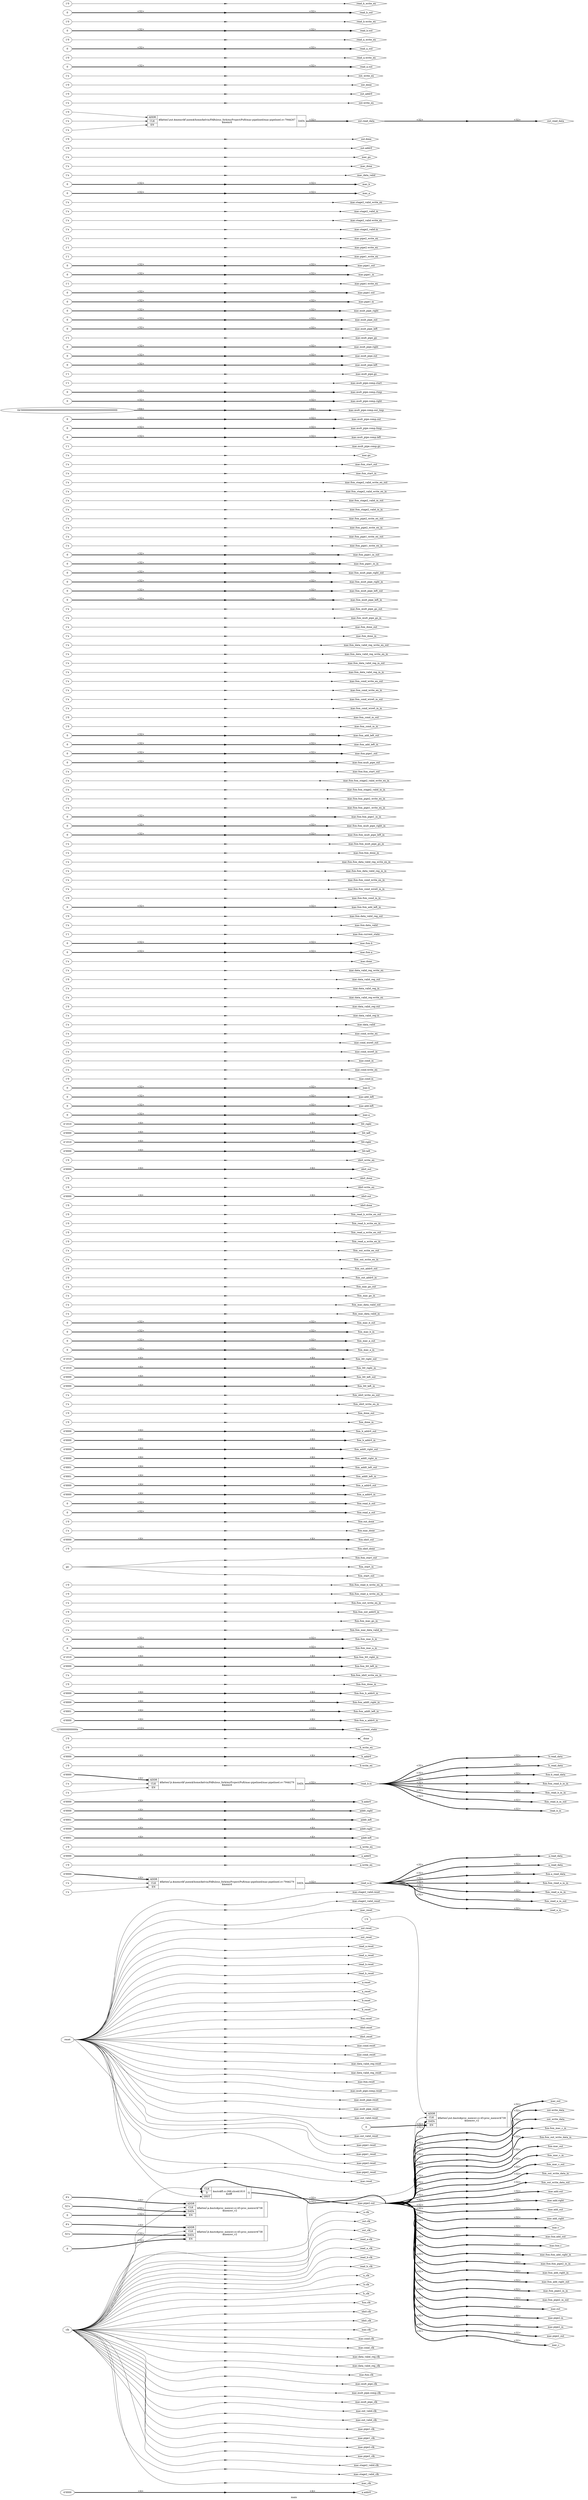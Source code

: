 digraph "main" {
label="main";
rankdir="LR";
remincross=true;
n1 [ shape=diamond, label="a.addr0", color="black", fontcolor="black"];
n2 [ shape=diamond, label="a.clk", color="black", fontcolor="black"];
n3 [ shape=diamond, label="a.read_data", color="black", fontcolor="black"];
n4 [ shape=diamond, label="a.reset", color="black", fontcolor="black"];
n5 [ shape=diamond, label="a.write_en", color="black", fontcolor="black"];
n6 [ shape=diamond, label="a_addr0", color="black", fontcolor="black"];
n7 [ shape=diamond, label="a_clk", color="black", fontcolor="black"];
n8 [ shape=diamond, label="a_read_data", color="black", fontcolor="black"];
n9 [ shape=diamond, label="a_reset", color="black", fontcolor="black"];
n10 [ shape=diamond, label="a_write_en", color="black", fontcolor="black"];
n11 [ shape=diamond, label="add0.left", color="black", fontcolor="black"];
n12 [ shape=diamond, label="add0.right", color="black", fontcolor="black"];
n13 [ shape=diamond, label="add0_left", color="black", fontcolor="black"];
n14 [ shape=diamond, label="add0_right", color="black", fontcolor="black"];
n15 [ shape=diamond, label="b.addr0", color="black", fontcolor="black"];
n16 [ shape=diamond, label="b.clk", color="black", fontcolor="black"];
n17 [ shape=diamond, label="b.read_data", color="black", fontcolor="black"];
n18 [ shape=diamond, label="b.reset", color="black", fontcolor="black"];
n19 [ shape=diamond, label="b.write_en", color="black", fontcolor="black"];
n20 [ shape=diamond, label="b_addr0", color="black", fontcolor="black"];
n21 [ shape=diamond, label="b_clk", color="black", fontcolor="black"];
n22 [ shape=diamond, label="b_read_data", color="black", fontcolor="black"];
n23 [ shape=diamond, label="b_reset", color="black", fontcolor="black"];
n24 [ shape=diamond, label="b_write_en", color="black", fontcolor="black"];
n25 [ shape=octagon, label="clk", color="black", fontcolor="black"];
n26 [ shape=octagon, label="done", color="black", fontcolor="black"];
n27 [ shape=diamond, label="fsm.a_read_data", color="black", fontcolor="black"];
n28 [ shape=diamond, label="fsm.b_read_data", color="black", fontcolor="black"];
n29 [ shape=diamond, label="fsm.clk", color="black", fontcolor="black"];
n30 [ shape=diamond, label="fsm.current_state", color="black", fontcolor="black"];
n31 [ shape=diamond, label="fsm.fsm_a_addr0_in", color="black", fontcolor="black"];
n32 [ shape=diamond, label="fsm.fsm_add0_left_in", color="black", fontcolor="black"];
n33 [ shape=diamond, label="fsm.fsm_add0_right_in", color="black", fontcolor="black"];
n34 [ shape=diamond, label="fsm.fsm_b_addr0_in", color="black", fontcolor="black"];
n35 [ shape=diamond, label="fsm.fsm_done_in", color="black", fontcolor="black"];
n36 [ shape=diamond, label="fsm.fsm_idx0_write_en_in", color="black", fontcolor="black"];
n37 [ shape=diamond, label="fsm.fsm_lt0_left_in", color="black", fontcolor="black"];
n38 [ shape=diamond, label="fsm.fsm_lt0_right_in", color="black", fontcolor="black"];
n39 [ shape=diamond, label="fsm.fsm_mac_a_in", color="black", fontcolor="black"];
n40 [ shape=diamond, label="fsm.fsm_mac_b_in", color="black", fontcolor="black"];
n41 [ shape=diamond, label="fsm.fsm_mac_c_in", color="black", fontcolor="black"];
n42 [ shape=diamond, label="fsm.fsm_mac_data_valid_in", color="black", fontcolor="black"];
n43 [ shape=diamond, label="fsm.fsm_mac_go_in", color="black", fontcolor="black"];
n44 [ shape=diamond, label="fsm.fsm_out_addr0_in", color="black", fontcolor="black"];
n45 [ shape=diamond, label="fsm.fsm_out_write_data_in", color="black", fontcolor="black"];
n46 [ shape=diamond, label="fsm.fsm_out_write_en_in", color="black", fontcolor="black"];
n47 [ shape=diamond, label="fsm.fsm_read_a_in_in", color="black", fontcolor="black"];
n48 [ shape=diamond, label="fsm.fsm_read_a_write_en_in", color="black", fontcolor="black"];
n49 [ shape=diamond, label="fsm.fsm_read_b_in_in", color="black", fontcolor="black"];
n50 [ shape=diamond, label="fsm.fsm_read_b_write_en_in", color="black", fontcolor="black"];
n51 [ shape=diamond, label="fsm.fsm_start_out", color="black", fontcolor="black"];
n52 [ shape=diamond, label="fsm.idx0_done", color="black", fontcolor="black"];
n53 [ shape=diamond, label="fsm.idx0_out", color="black", fontcolor="black"];
n54 [ shape=diamond, label="fsm.mac_done", color="black", fontcolor="black"];
n55 [ shape=diamond, label="fsm.mac_out", color="black", fontcolor="black"];
n56 [ shape=diamond, label="fsm.out_done", color="black", fontcolor="black"];
n57 [ shape=diamond, label="fsm.read_a_out", color="black", fontcolor="black"];
n58 [ shape=diamond, label="fsm.read_b_out", color="black", fontcolor="black"];
n59 [ shape=diamond, label="fsm.reset", color="black", fontcolor="black"];
n60 [ shape=diamond, label="fsm_a_addr0_in", color="black", fontcolor="black"];
n61 [ shape=diamond, label="fsm_a_addr0_out", color="black", fontcolor="black"];
n62 [ shape=diamond, label="fsm_add0_left_in", color="black", fontcolor="black"];
n63 [ shape=diamond, label="fsm_add0_left_out", color="black", fontcolor="black"];
n64 [ shape=diamond, label="fsm_add0_right_in", color="black", fontcolor="black"];
n65 [ shape=diamond, label="fsm_add0_right_out", color="black", fontcolor="black"];
n66 [ shape=diamond, label="fsm_b_addr0_in", color="black", fontcolor="black"];
n67 [ shape=diamond, label="fsm_b_addr0_out", color="black", fontcolor="black"];
n68 [ shape=diamond, label="fsm_done_in", color="black", fontcolor="black"];
n69 [ shape=diamond, label="fsm_done_out", color="black", fontcolor="black"];
n70 [ shape=diamond, label="fsm_idx0_write_en_in", color="black", fontcolor="black"];
n71 [ shape=diamond, label="fsm_idx0_write_en_out", color="black", fontcolor="black"];
n72 [ shape=diamond, label="fsm_lt0_left_in", color="black", fontcolor="black"];
n73 [ shape=diamond, label="fsm_lt0_left_out", color="black", fontcolor="black"];
n74 [ shape=diamond, label="fsm_lt0_right_in", color="black", fontcolor="black"];
n75 [ shape=diamond, label="fsm_lt0_right_out", color="black", fontcolor="black"];
n76 [ shape=diamond, label="fsm_mac_a_in", color="black", fontcolor="black"];
n77 [ shape=diamond, label="fsm_mac_a_out", color="black", fontcolor="black"];
n78 [ shape=diamond, label="fsm_mac_b_in", color="black", fontcolor="black"];
n79 [ shape=diamond, label="fsm_mac_b_out", color="black", fontcolor="black"];
n80 [ shape=diamond, label="fsm_mac_c_in", color="black", fontcolor="black"];
n81 [ shape=diamond, label="fsm_mac_c_out", color="black", fontcolor="black"];
n82 [ shape=diamond, label="fsm_mac_data_valid_in", color="black", fontcolor="black"];
n83 [ shape=diamond, label="fsm_mac_data_valid_out", color="black", fontcolor="black"];
n84 [ shape=diamond, label="fsm_mac_go_in", color="black", fontcolor="black"];
n85 [ shape=diamond, label="fsm_mac_go_out", color="black", fontcolor="black"];
n86 [ shape=diamond, label="fsm_out_addr0_in", color="black", fontcolor="black"];
n87 [ shape=diamond, label="fsm_out_addr0_out", color="black", fontcolor="black"];
n88 [ shape=diamond, label="fsm_out_write_data_in", color="black", fontcolor="black"];
n89 [ shape=diamond, label="fsm_out_write_data_out", color="black", fontcolor="black"];
n90 [ shape=diamond, label="fsm_out_write_en_in", color="black", fontcolor="black"];
n91 [ shape=diamond, label="fsm_out_write_en_out", color="black", fontcolor="black"];
n92 [ shape=diamond, label="fsm_read_a_in_in", color="black", fontcolor="black"];
n93 [ shape=diamond, label="fsm_read_a_in_out", color="black", fontcolor="black"];
n94 [ shape=diamond, label="fsm_read_a_write_en_in", color="black", fontcolor="black"];
n95 [ shape=diamond, label="fsm_read_a_write_en_out", color="black", fontcolor="black"];
n96 [ shape=diamond, label="fsm_read_b_in_in", color="black", fontcolor="black"];
n97 [ shape=diamond, label="fsm_read_b_in_out", color="black", fontcolor="black"];
n98 [ shape=diamond, label="fsm_read_b_write_en_in", color="black", fontcolor="black"];
n99 [ shape=diamond, label="fsm_read_b_write_en_out", color="black", fontcolor="black"];
n100 [ shape=diamond, label="fsm_start_in", color="black", fontcolor="black"];
n101 [ shape=diamond, label="fsm_start_out", color="black", fontcolor="black"];
n102 [ shape=octagon, label="go", color="black", fontcolor="black"];
n103 [ shape=diamond, label="idx0.clk", color="black", fontcolor="black"];
n104 [ shape=diamond, label="idx0.done", color="black", fontcolor="black"];
n105 [ shape=diamond, label="idx0.out", color="black", fontcolor="black"];
n106 [ shape=diamond, label="idx0.reset", color="black", fontcolor="black"];
n107 [ shape=diamond, label="idx0.write_en", color="black", fontcolor="black"];
n108 [ shape=diamond, label="idx0_clk", color="black", fontcolor="black"];
n109 [ shape=diamond, label="idx0_done", color="black", fontcolor="black"];
n110 [ shape=diamond, label="idx0_out", color="black", fontcolor="black"];
n111 [ shape=diamond, label="idx0_reset", color="black", fontcolor="black"];
n112 [ shape=diamond, label="idx0_write_en", color="black", fontcolor="black"];
n113 [ shape=diamond, label="lt0.left", color="black", fontcolor="black"];
n114 [ shape=diamond, label="lt0.right", color="black", fontcolor="black"];
n115 [ shape=diamond, label="lt0_left", color="black", fontcolor="black"];
n116 [ shape=diamond, label="lt0_right", color="black", fontcolor="black"];
n117 [ shape=diamond, label="mac.a", color="black", fontcolor="black"];
n118 [ shape=diamond, label="mac.add.left", color="black", fontcolor="black"];
n119 [ shape=diamond, label="mac.add.out", color="black", fontcolor="black"];
n120 [ shape=diamond, label="mac.add.right", color="black", fontcolor="black"];
n121 [ shape=diamond, label="mac.add_left", color="black", fontcolor="black"];
n122 [ shape=diamond, label="mac.add_out", color="black", fontcolor="black"];
n123 [ shape=diamond, label="mac.add_right", color="black", fontcolor="black"];
n124 [ shape=diamond, label="mac.b", color="black", fontcolor="black"];
n125 [ shape=diamond, label="mac.c", color="black", fontcolor="black"];
n126 [ shape=diamond, label="mac.clk", color="black", fontcolor="black"];
n127 [ shape=diamond, label="mac.cond.clk", color="black", fontcolor="black"];
n128 [ shape=diamond, label="mac.cond.in", color="black", fontcolor="black"];
n129 [ shape=diamond, label="mac.cond.reset", color="black", fontcolor="black"];
n130 [ shape=diamond, label="mac.cond.write_en", color="black", fontcolor="black"];
n131 [ shape=diamond, label="mac.cond_clk", color="black", fontcolor="black"];
n132 [ shape=diamond, label="mac.cond_in", color="black", fontcolor="black"];
n133 [ shape=diamond, label="mac.cond_reset", color="black", fontcolor="black"];
n134 [ shape=diamond, label="mac.cond_wire0_in", color="black", fontcolor="black"];
n135 [ shape=diamond, label="mac.cond_wire0_out", color="black", fontcolor="black"];
n136 [ shape=diamond, label="mac.cond_write_en", color="black", fontcolor="black"];
n137 [ shape=diamond, label="mac.data_valid", color="black", fontcolor="black"];
n138 [ shape=diamond, label="mac.data_valid_reg.clk", color="black", fontcolor="black"];
n139 [ shape=diamond, label="mac.data_valid_reg.in", color="black", fontcolor="black"];
n140 [ shape=diamond, label="mac.data_valid_reg.out", color="black", fontcolor="black"];
n141 [ shape=diamond, label="mac.data_valid_reg.reset", color="black", fontcolor="black"];
n142 [ shape=diamond, label="mac.data_valid_reg.write_en", color="black", fontcolor="black"];
n143 [ shape=diamond, label="mac.data_valid_reg_clk", color="black", fontcolor="black"];
n144 [ shape=diamond, label="mac.data_valid_reg_in", color="black", fontcolor="black"];
n145 [ shape=diamond, label="mac.data_valid_reg_out", color="black", fontcolor="black"];
n146 [ shape=diamond, label="mac.data_valid_reg_reset", color="black", fontcolor="black"];
n147 [ shape=diamond, label="mac.data_valid_reg_write_en", color="black", fontcolor="black"];
n148 [ shape=diamond, label="mac.done", color="black", fontcolor="black"];
n149 [ shape=diamond, label="mac.fsm.a", color="black", fontcolor="black"];
n150 [ shape=diamond, label="mac.fsm.add_out", color="black", fontcolor="black"];
n151 [ shape=diamond, label="mac.fsm.b", color="black", fontcolor="black"];
n152 [ shape=diamond, label="mac.fsm.c", color="black", fontcolor="black"];
n153 [ shape=diamond, label="mac.fsm.clk", color="black", fontcolor="black"];
n154 [ shape=diamond, label="mac.fsm.current_state", color="black", fontcolor="black"];
n155 [ shape=diamond, label="mac.fsm.data_valid", color="black", fontcolor="black"];
n156 [ shape=diamond, label="mac.fsm.data_valid_reg_out", color="black", fontcolor="black"];
n157 [ shape=diamond, label="mac.fsm.fsm_add_left_in", color="black", fontcolor="black"];
n158 [ shape=diamond, label="mac.fsm.fsm_add_right_in", color="black", fontcolor="black"];
n159 [ shape=diamond, label="mac.fsm.fsm_cond_in_in", color="black", fontcolor="black"];
n160 [ shape=diamond, label="mac.fsm.fsm_cond_wire0_in_in", color="black", fontcolor="black"];
n161 [ shape=diamond, label="mac.fsm.fsm_cond_write_en_in", color="black", fontcolor="black"];
n162 [ shape=diamond, label="mac.fsm.fsm_data_valid_reg_in_in", color="black", fontcolor="black"];
n163 [ shape=diamond, label="mac.fsm.fsm_data_valid_reg_write_en_in", color="black", fontcolor="black"];
n164 [ shape=diamond, label="mac.fsm.fsm_done_in", color="black", fontcolor="black"];
n165 [ shape=diamond, label="mac.fsm.fsm_mult_pipe_go_in", color="black", fontcolor="black"];
n166 [ shape=diamond, label="mac.fsm.fsm_mult_pipe_left_in", color="black", fontcolor="black"];
n167 [ shape=diamond, label="mac.fsm.fsm_mult_pipe_right_in", color="black", fontcolor="black"];
n168 [ shape=diamond, label="mac.fsm.fsm_pipe1_in_in", color="black", fontcolor="black"];
n169 [ shape=diamond, label="mac.fsm.fsm_pipe1_write_en_in", color="black", fontcolor="black"];
n170 [ shape=diamond, label="mac.fsm.fsm_pipe2_in_in", color="black", fontcolor="black"];
n171 [ shape=diamond, label="mac.fsm.fsm_pipe2_write_en_in", color="black", fontcolor="black"];
n172 [ shape=diamond, label="mac.fsm.fsm_stage2_valid_in_in", color="black", fontcolor="black"];
n173 [ shape=diamond, label="mac.fsm.fsm_stage2_valid_write_en_in", color="black", fontcolor="black"];
n174 [ shape=diamond, label="mac.fsm.fsm_start_out", color="black", fontcolor="black"];
n175 [ shape=diamond, label="mac.fsm.mult_pipe_out", color="black", fontcolor="black"];
n176 [ shape=diamond, label="mac.fsm.pipe1_out", color="black", fontcolor="black"];
n177 [ shape=diamond, label="mac.fsm.reset", color="black", fontcolor="black"];
n178 [ shape=diamond, label="mac.fsm_add_left_in", color="black", fontcolor="black"];
n179 [ shape=diamond, label="mac.fsm_add_left_out", color="black", fontcolor="black"];
n180 [ shape=diamond, label="mac.fsm_add_right_in", color="black", fontcolor="black"];
n181 [ shape=diamond, label="mac.fsm_add_right_out", color="black", fontcolor="black"];
n182 [ shape=diamond, label="mac.fsm_cond_in_in", color="black", fontcolor="black"];
n183 [ shape=diamond, label="mac.fsm_cond_in_out", color="black", fontcolor="black"];
n184 [ shape=diamond, label="mac.fsm_cond_wire0_in_in", color="black", fontcolor="black"];
n185 [ shape=diamond, label="mac.fsm_cond_wire0_in_out", color="black", fontcolor="black"];
n186 [ shape=diamond, label="mac.fsm_cond_write_en_in", color="black", fontcolor="black"];
n187 [ shape=diamond, label="mac.fsm_cond_write_en_out", color="black", fontcolor="black"];
n188 [ shape=diamond, label="mac.fsm_data_valid_reg_in_in", color="black", fontcolor="black"];
n189 [ shape=diamond, label="mac.fsm_data_valid_reg_in_out", color="black", fontcolor="black"];
n190 [ shape=diamond, label="mac.fsm_data_valid_reg_write_en_in", color="black", fontcolor="black"];
n191 [ shape=diamond, label="mac.fsm_data_valid_reg_write_en_out", color="black", fontcolor="black"];
n192 [ shape=diamond, label="mac.fsm_done_in", color="black", fontcolor="black"];
n193 [ shape=diamond, label="mac.fsm_done_out", color="black", fontcolor="black"];
n194 [ shape=diamond, label="mac.fsm_mult_pipe_go_in", color="black", fontcolor="black"];
n195 [ shape=diamond, label="mac.fsm_mult_pipe_go_out", color="black", fontcolor="black"];
n196 [ shape=diamond, label="mac.fsm_mult_pipe_left_in", color="black", fontcolor="black"];
n197 [ shape=diamond, label="mac.fsm_mult_pipe_left_out", color="black", fontcolor="black"];
n198 [ shape=diamond, label="mac.fsm_mult_pipe_right_in", color="black", fontcolor="black"];
n199 [ shape=diamond, label="mac.fsm_mult_pipe_right_out", color="black", fontcolor="black"];
n200 [ shape=diamond, label="mac.fsm_pipe1_in_in", color="black", fontcolor="black"];
n201 [ shape=diamond, label="mac.fsm_pipe1_in_out", color="black", fontcolor="black"];
n202 [ shape=diamond, label="mac.fsm_pipe1_write_en_in", color="black", fontcolor="black"];
n203 [ shape=diamond, label="mac.fsm_pipe1_write_en_out", color="black", fontcolor="black"];
n204 [ shape=diamond, label="mac.fsm_pipe2_in_in", color="black", fontcolor="black"];
n205 [ shape=diamond, label="mac.fsm_pipe2_in_out", color="black", fontcolor="black"];
n206 [ shape=diamond, label="mac.fsm_pipe2_write_en_in", color="black", fontcolor="black"];
n207 [ shape=diamond, label="mac.fsm_pipe2_write_en_out", color="black", fontcolor="black"];
n208 [ shape=diamond, label="mac.fsm_stage2_valid_in_in", color="black", fontcolor="black"];
n209 [ shape=diamond, label="mac.fsm_stage2_valid_in_out", color="black", fontcolor="black"];
n210 [ shape=diamond, label="mac.fsm_stage2_valid_write_en_in", color="black", fontcolor="black"];
n211 [ shape=diamond, label="mac.fsm_stage2_valid_write_en_out", color="black", fontcolor="black"];
n212 [ shape=diamond, label="mac.fsm_start_in", color="black", fontcolor="black"];
n213 [ shape=diamond, label="mac.fsm_start_out", color="black", fontcolor="black"];
n214 [ shape=diamond, label="mac.go", color="black", fontcolor="black"];
n215 [ shape=diamond, label="mac.mult_pipe.clk", color="black", fontcolor="black"];
n216 [ shape=diamond, label="mac.mult_pipe.comp.clk", color="black", fontcolor="black"];
n217 [ shape=diamond, label="mac.mult_pipe.comp.go", color="black", fontcolor="black"];
n218 [ shape=diamond, label="mac.mult_pipe.comp.left", color="black", fontcolor="black"];
n219 [ shape=diamond, label="mac.mult_pipe.comp.ltmp", color="black", fontcolor="black"];
n220 [ shape=diamond, label="mac.mult_pipe.comp.out", color="black", fontcolor="black"];
n221 [ shape=diamond, label="mac.mult_pipe.comp.out_tmp", color="black", fontcolor="black"];
n222 [ shape=diamond, label="mac.mult_pipe.comp.reset", color="black", fontcolor="black"];
n223 [ shape=diamond, label="mac.mult_pipe.comp.right", color="black", fontcolor="black"];
n224 [ shape=diamond, label="mac.mult_pipe.comp.rtmp", color="black", fontcolor="black"];
n225 [ shape=diamond, label="mac.mult_pipe.comp.start", color="black", fontcolor="black"];
n226 [ shape=diamond, label="mac.mult_pipe.go", color="black", fontcolor="black"];
n227 [ shape=diamond, label="mac.mult_pipe.left", color="black", fontcolor="black"];
n228 [ shape=diamond, label="mac.mult_pipe.out", color="black", fontcolor="black"];
n229 [ shape=diamond, label="mac.mult_pipe.reset", color="black", fontcolor="black"];
n230 [ shape=diamond, label="mac.mult_pipe.right", color="black", fontcolor="black"];
n231 [ shape=diamond, label="mac.mult_pipe_clk", color="black", fontcolor="black"];
n232 [ shape=diamond, label="mac.mult_pipe_go", color="black", fontcolor="black"];
n233 [ shape=diamond, label="mac.mult_pipe_left", color="black", fontcolor="black"];
n234 [ shape=diamond, label="mac.mult_pipe_out", color="black", fontcolor="black"];
n235 [ shape=diamond, label="mac.mult_pipe_reset", color="black", fontcolor="black"];
n236 [ shape=diamond, label="mac.mult_pipe_right", color="black", fontcolor="black"];
n237 [ shape=diamond, label="mac.out", color="black", fontcolor="black"];
n238 [ shape=diamond, label="mac.out_valid.clk", color="black", fontcolor="black"];
n239 [ shape=diamond, label="mac.out_valid.reset", color="black", fontcolor="black"];
n240 [ shape=diamond, label="mac.out_valid_clk", color="black", fontcolor="black"];
n241 [ shape=diamond, label="mac.out_valid_reset", color="black", fontcolor="black"];
n242 [ shape=diamond, label="mac.pipe1.clk", color="black", fontcolor="black"];
n243 [ shape=diamond, label="mac.pipe1.in", color="black", fontcolor="black"];
n244 [ shape=diamond, label="mac.pipe1.out", color="black", fontcolor="black"];
n245 [ shape=diamond, label="mac.pipe1.reset", color="black", fontcolor="black"];
n246 [ shape=diamond, label="mac.pipe1.write_en", color="black", fontcolor="black"];
n247 [ shape=diamond, label="mac.pipe1_clk", color="black", fontcolor="black"];
n248 [ shape=diamond, label="mac.pipe1_in", color="black", fontcolor="black"];
n249 [ shape=diamond, label="mac.pipe1_out", color="black", fontcolor="black"];
n250 [ shape=diamond, label="mac.pipe1_reset", color="black", fontcolor="black"];
n251 [ shape=diamond, label="mac.pipe1_write_en", color="black", fontcolor="black"];
n252 [ shape=diamond, label="mac.pipe2.clk", color="black", fontcolor="black"];
n253 [ shape=diamond, label="mac.pipe2.in", color="black", fontcolor="black"];
n254 [ shape=diamond, label="mac.pipe2.out", color="black", fontcolor="black"];
n255 [ shape=diamond, label="mac.pipe2.reset", color="black", fontcolor="black"];
n256 [ shape=diamond, label="mac.pipe2.write_en", color="black", fontcolor="black"];
n257 [ shape=diamond, label="mac.pipe2_clk", color="black", fontcolor="black"];
n258 [ shape=diamond, label="mac.pipe2_in", color="black", fontcolor="black"];
n259 [ shape=diamond, label="mac.pipe2_out", color="black", fontcolor="black"];
n260 [ shape=diamond, label="mac.pipe2_reset", color="black", fontcolor="black"];
n261 [ shape=diamond, label="mac.pipe2_write_en", color="black", fontcolor="black"];
n262 [ shape=diamond, label="mac.reset", color="black", fontcolor="black"];
n263 [ shape=diamond, label="mac.stage2_valid.clk", color="black", fontcolor="black"];
n264 [ shape=diamond, label="mac.stage2_valid.in", color="black", fontcolor="black"];
n265 [ shape=diamond, label="mac.stage2_valid.reset", color="black", fontcolor="black"];
n266 [ shape=diamond, label="mac.stage2_valid.write_en", color="black", fontcolor="black"];
n267 [ shape=diamond, label="mac.stage2_valid_clk", color="black", fontcolor="black"];
n268 [ shape=diamond, label="mac.stage2_valid_in", color="black", fontcolor="black"];
n269 [ shape=diamond, label="mac.stage2_valid_reset", color="black", fontcolor="black"];
n270 [ shape=diamond, label="mac.stage2_valid_write_en", color="black", fontcolor="black"];
n271 [ shape=diamond, label="mac_a", color="black", fontcolor="black"];
n272 [ shape=diamond, label="mac_b", color="black", fontcolor="black"];
n273 [ shape=diamond, label="mac_c", color="black", fontcolor="black"];
n274 [ shape=diamond, label="mac_clk", color="black", fontcolor="black"];
n275 [ shape=diamond, label="mac_data_valid", color="black", fontcolor="black"];
n276 [ shape=diamond, label="mac_done", color="black", fontcolor="black"];
n277 [ shape=diamond, label="mac_go", color="black", fontcolor="black"];
n278 [ shape=diamond, label="mac_out", color="black", fontcolor="black"];
n279 [ shape=diamond, label="mac_reset", color="black", fontcolor="black"];
n280 [ shape=diamond, label="out.addr0", color="black", fontcolor="black"];
n281 [ shape=diamond, label="out.clk", color="black", fontcolor="black"];
n282 [ shape=diamond, label="out.done", color="black", fontcolor="black"];
n283 [ shape=diamond, label="out.read_data", color="black", fontcolor="black"];
n284 [ shape=diamond, label="out.reset", color="black", fontcolor="black"];
n285 [ shape=diamond, label="out.write_data", color="black", fontcolor="black"];
n286 [ shape=diamond, label="out.write_en", color="black", fontcolor="black"];
n287 [ shape=diamond, label="out_addr0", color="black", fontcolor="black"];
n288 [ shape=diamond, label="out_clk", color="black", fontcolor="black"];
n289 [ shape=diamond, label="out_done", color="black", fontcolor="black"];
n290 [ shape=diamond, label="out_read_data", color="black", fontcolor="black"];
n291 [ shape=diamond, label="out_reset", color="black", fontcolor="black"];
n292 [ shape=diamond, label="out_write_data", color="black", fontcolor="black"];
n293 [ shape=diamond, label="out_write_en", color="black", fontcolor="black"];
n294 [ shape=diamond, label="read_a.clk", color="black", fontcolor="black"];
n295 [ shape=diamond, label="read_a.in", color="black", fontcolor="black"];
n296 [ shape=diamond, label="read_a.out", color="black", fontcolor="black"];
n297 [ shape=diamond, label="read_a.reset", color="black", fontcolor="black"];
n298 [ shape=diamond, label="read_a.write_en", color="black", fontcolor="black"];
n299 [ shape=diamond, label="read_a_clk", color="black", fontcolor="black"];
n300 [ shape=diamond, label="read_a_in", color="black", fontcolor="black"];
n301 [ shape=diamond, label="read_a_out", color="black", fontcolor="black"];
n302 [ shape=diamond, label="read_a_reset", color="black", fontcolor="black"];
n303 [ shape=diamond, label="read_a_write_en", color="black", fontcolor="black"];
n304 [ shape=diamond, label="read_b.clk", color="black", fontcolor="black"];
n305 [ shape=diamond, label="read_b.in", color="black", fontcolor="black"];
n306 [ shape=diamond, label="read_b.out", color="black", fontcolor="black"];
n307 [ shape=diamond, label="read_b.reset", color="black", fontcolor="black"];
n308 [ shape=diamond, label="read_b.write_en", color="black", fontcolor="black"];
n309 [ shape=diamond, label="read_b_clk", color="black", fontcolor="black"];
n310 [ shape=diamond, label="read_b_in", color="black", fontcolor="black"];
n311 [ shape=diamond, label="read_b_out", color="black", fontcolor="black"];
n312 [ shape=diamond, label="read_b_reset", color="black", fontcolor="black"];
n313 [ shape=diamond, label="read_b_write_en", color="black", fontcolor="black"];
n314 [ shape=octagon, label="reset", color="black", fontcolor="black"];
c319 [ shape=record, label="{{<p315> CLK|<p316> D|<p317> SRST}|$auto$ff.cc:266:slice$1810\n$sdff|{<p318> Q}}",  ];
v0 [ label="4'x" ];
v1 [ label="32'x" ];
v2 [ label="0" ];
c323 [ shape=record, label="{{<p320> ADDR|<p315> CLK|<p321> DATA|<p322> EN}|$flatten&#9586;a.$auto$proc_memwr.cc:45:proc_memwr$738\n$memwr_v2|{}}",  ];
v3 [ label="4'0000" ];
v4 [ label="1'x" ];
v5 [ label="1'x" ];
c324 [ shape=record, label="{{<p320> ADDR|<p315> CLK|<p322> EN}|$flatten&#9586;a.$memrd$&#9586;mem$/home/kelvin/FABulous_fork/myProject/PnR/mac-pipelined/mac-pipelined.sv:794$279\n$memrd|{<p321> DATA}}",  ];
v6 [ label="4'x" ];
v7 [ label="32'x" ];
v8 [ label="0" ];
c325 [ shape=record, label="{{<p320> ADDR|<p315> CLK|<p321> DATA|<p322> EN}|$flatten&#9586;b.$auto$proc_memwr.cc:45:proc_memwr$738\n$memwr_v2|{}}",  ];
v9 [ label="4'0000" ];
v10 [ label="1'x" ];
v11 [ label="1'x" ];
c326 [ shape=record, label="{{<p320> ADDR|<p315> CLK|<p322> EN}|$flatten&#9586;b.$memrd$&#9586;mem$/home/kelvin/FABulous_fork/myProject/PnR/mac-pipelined/mac-pipelined.sv:794$279\n$memrd|{<p321> DATA}}",  ];
v12 [ label="1'0" ];
v13 [ label="0" ];
c327 [ shape=record, label="{{<p320> ADDR|<p315> CLK|<p321> DATA|<p322> EN}|$flatten&#9586;out.$auto$proc_memwr.cc:45:proc_memwr$739\n$memwr_v2|{}}",  ];
v14 [ label="1'0" ];
v15 [ label="1'x" ];
v16 [ label="1'x" ];
c328 [ shape=record, label="{{<p320> ADDR|<p315> CLK|<p322> EN}|$flatten&#9586;out.$memrd$&#9586;mem$/home/kelvin/FABulous_fork/myProject/PnR/mac-pipelined/mac-pipelined.sv:794$267\n$memrd|{<p321> DATA}}",  ];
v17 [ label="4'0000" ];
x18 [shape=point, ];
x19 [shape=point, ];
x20 [shape=point, ];
x21 [shape=point, ];
v22 [ label="1'0" ];
x23 [shape=point, ];
v24 [ label="4'0000" ];
x25 [shape=point, ];
x26 [shape=point, ];
x27 [shape=point, ];
x28 [shape=point, ];
v29 [ label="1'0" ];
x30 [shape=point, ];
v31 [ label="4'0001" ];
x32 [shape=point, ];
v33 [ label="4'0000" ];
x34 [shape=point, ];
v35 [ label="4'0001" ];
x36 [shape=point, ];
v37 [ label="4'0000" ];
x38 [shape=point, ];
v39 [ label="4'0000" ];
x40 [shape=point, ];
x41 [shape=point, ];
x42 [shape=point, ];
x43 [shape=point, ];
v44 [ label="1'0" ];
x45 [shape=point, ];
v46 [ label="4'0000" ];
x47 [shape=point, ];
x48 [shape=point, ];
x49 [shape=point, ];
x50 [shape=point, ];
v51 [ label="1'0" ];
x52 [shape=point, ];
v53 [ label="1'0" ];
x54 [shape=point, ];
x55 [shape=point, ];
x56 [shape=point, ];
x57 [shape=point, ];
v58 [ label="12'00000000000x" ];
x59 [shape=point, ];
v60 [ label="4'0000" ];
x61 [shape=point, ];
v62 [ label="4'0001" ];
x63 [shape=point, ];
v64 [ label="4'0000" ];
x65 [shape=point, ];
v66 [ label="4'0000" ];
x67 [shape=point, ];
v68 [ label="1'0" ];
x69 [shape=point, ];
v70 [ label="1'x" ];
x71 [shape=point, ];
v72 [ label="4'0000" ];
x73 [shape=point, ];
v74 [ label="4'1010" ];
x75 [shape=point, ];
v76 [ label="0" ];
x77 [shape=point, ];
v78 [ label="0" ];
x79 [shape=point, ];
x80 [shape=point, ];
v81 [ label="1'x" ];
x82 [shape=point, ];
v83 [ label="1'x" ];
x84 [shape=point, ];
v85 [ label="1'0" ];
x86 [shape=point, ];
x87 [shape=point, ];
v88 [ label="1'x" ];
x89 [shape=point, ];
x90 [shape=point, ];
v91 [ label="1'0" ];
x92 [shape=point, ];
x93 [shape=point, ];
v94 [ label="1'0" ];
x95 [shape=point, ];
x96 [shape=point, ];
v97 [ label="1'0" ];
x98 [shape=point, ];
v99 [ label="4'0000" ];
x100 [shape=point, ];
v101 [ label="1'x" ];
x102 [shape=point, ];
x103 [shape=point, ];
v104 [ label="1'0" ];
x105 [shape=point, ];
v106 [ label="0" ];
x107 [shape=point, ];
v108 [ label="0" ];
x109 [shape=point, ];
x110 [shape=point, ];
v111 [ label="4'0000" ];
x112 [shape=point, ];
v113 [ label="4'0000" ];
x114 [shape=point, ];
v115 [ label="4'0001" ];
x116 [shape=point, ];
v117 [ label="4'0001" ];
x118 [shape=point, ];
v119 [ label="4'0000" ];
x120 [shape=point, ];
v121 [ label="4'0000" ];
x122 [shape=point, ];
v123 [ label="4'0000" ];
x124 [shape=point, ];
v125 [ label="4'0000" ];
x126 [shape=point, ];
v127 [ label="1'0" ];
x128 [shape=point, ];
v129 [ label="1'0" ];
x130 [shape=point, ];
v131 [ label="1'x" ];
x132 [shape=point, ];
v133 [ label="1'x" ];
x134 [shape=point, ];
v135 [ label="4'0000" ];
x136 [shape=point, ];
v137 [ label="4'0000" ];
x138 [shape=point, ];
v139 [ label="4'1010" ];
x140 [shape=point, ];
v141 [ label="4'1010" ];
x142 [shape=point, ];
v143 [ label="0" ];
x144 [shape=point, ];
v145 [ label="0" ];
x146 [shape=point, ];
v147 [ label="0" ];
x148 [shape=point, ];
v149 [ label="0" ];
x150 [shape=point, ];
x151 [shape=point, ];
x152 [shape=point, ];
v153 [ label="1'x" ];
x154 [shape=point, ];
v155 [ label="1'x" ];
x156 [shape=point, ];
v157 [ label="1'x" ];
x158 [shape=point, ];
v159 [ label="1'x" ];
x160 [shape=point, ];
v161 [ label="1'0" ];
x162 [shape=point, ];
v163 [ label="1'0" ];
x164 [shape=point, ];
x165 [shape=point, ];
x166 [shape=point, ];
v167 [ label="1'x" ];
x168 [shape=point, ];
v169 [ label="1'x" ];
x170 [shape=point, ];
x171 [shape=point, ];
x172 [shape=point, ];
v173 [ label="1'0" ];
x174 [shape=point, ];
v175 [ label="1'0" ];
x176 [shape=point, ];
x177 [shape=point, ];
x178 [shape=point, ];
v179 [ label="1'0" ];
x180 [shape=point, ];
v181 [ label="1'0" ];
x182 [shape=point, ];
x183 [shape=point, ];
x184 [shape=point, ];
x185 [shape=point, ];
v186 [ label="1'0" ];
x187 [shape=point, ];
v188 [ label="4'0000" ];
x189 [shape=point, ];
x190 [shape=point, ];
v191 [ label="1'0" ];
x192 [shape=point, ];
x193 [shape=point, ];
v194 [ label="1'0" ];
x195 [shape=point, ];
v196 [ label="4'0000" ];
x197 [shape=point, ];
x198 [shape=point, ];
v199 [ label="1'0" ];
x200 [shape=point, ];
v201 [ label="4'0000" ];
x202 [shape=point, ];
v203 [ label="4'1010" ];
x204 [shape=point, ];
v205 [ label="4'0000" ];
x206 [shape=point, ];
v207 [ label="4'1010" ];
x208 [shape=point, ];
v209 [ label="0" ];
x210 [shape=point, ];
v211 [ label="0" ];
x212 [shape=point, ];
x213 [shape=point, ];
x214 [shape=point, ];
v215 [ label="0" ];
x216 [shape=point, ];
x217 [shape=point, ];
x218 [shape=point, ];
v219 [ label="0" ];
x220 [shape=point, ];
x221 [shape=point, ];
x222 [shape=point, ];
x223 [shape=point, ];
v224 [ label="1'0" ];
x225 [shape=point, ];
x226 [shape=point, ];
v227 [ label="1'x" ];
x228 [shape=point, ];
x229 [shape=point, ];
v230 [ label="1'0" ];
x231 [shape=point, ];
x232 [shape=point, ];
v233 [ label="1'x" ];
x234 [shape=point, ];
v235 [ label="1'x" ];
x236 [shape=point, ];
v237 [ label="1'x" ];
x238 [shape=point, ];
v239 [ label="1'x" ];
x240 [shape=point, ];
x241 [shape=point, ];
v242 [ label="1'x" ];
x243 [shape=point, ];
v244 [ label="1'0" ];
x245 [shape=point, ];
x246 [shape=point, ];
v247 [ label="1'x" ];
x248 [shape=point, ];
x249 [shape=point, ];
v250 [ label="1'x" ];
x251 [shape=point, ];
v252 [ label="1'0" ];
x253 [shape=point, ];
x254 [shape=point, ];
v255 [ label="1'x" ];
x256 [shape=point, ];
v257 [ label="1'x" ];
x258 [shape=point, ];
v259 [ label="0" ];
x260 [shape=point, ];
x261 [shape=point, ];
v262 [ label="0" ];
x263 [shape=point, ];
x264 [shape=point, ];
x265 [shape=point, ];
v266 [ label="1'1" ];
x267 [shape=point, ];
v268 [ label="1'x" ];
x269 [shape=point, ];
v270 [ label="1'0" ];
x271 [shape=point, ];
v272 [ label="0" ];
x273 [shape=point, ];
x274 [shape=point, ];
v275 [ label="1'0" ];
x276 [shape=point, ];
v277 [ label="1'x" ];
x278 [shape=point, ];
v279 [ label="1'x" ];
x280 [shape=point, ];
v281 [ label="1'x" ];
x282 [shape=point, ];
v283 [ label="1'x" ];
x284 [shape=point, ];
v285 [ label="1'x" ];
x286 [shape=point, ];
v287 [ label="1'x" ];
x288 [shape=point, ];
v289 [ label="0" ];
x290 [shape=point, ];
v291 [ label="0" ];
x292 [shape=point, ];
v293 [ label="0" ];
x294 [shape=point, ];
v295 [ label="1'x" ];
x296 [shape=point, ];
x297 [shape=point, ];
v298 [ label="1'x" ];
x299 [shape=point, ];
v300 [ label="1'x" ];
x301 [shape=point, ];
v302 [ label="1'x" ];
x303 [shape=point, ];
v304 [ label="1'x" ];
x305 [shape=point, ];
v306 [ label="0" ];
x307 [shape=point, ];
v308 [ label="0" ];
x309 [shape=point, ];
x310 [shape=point, ];
v311 [ label="0" ];
x312 [shape=point, ];
v313 [ label="0" ];
x314 [shape=point, ];
x315 [shape=point, ];
x316 [shape=point, ];
v317 [ label="1'0" ];
x318 [shape=point, ];
v319 [ label="1'0" ];
x320 [shape=point, ];
v321 [ label="1'x" ];
x322 [shape=point, ];
v323 [ label="1'x" ];
x324 [shape=point, ];
v325 [ label="1'x" ];
x326 [shape=point, ];
v327 [ label="1'x" ];
x328 [shape=point, ];
v329 [ label="1'x" ];
x330 [shape=point, ];
v331 [ label="1'x" ];
x332 [shape=point, ];
v333 [ label="1'x" ];
x334 [shape=point, ];
v335 [ label="1'x" ];
x336 [shape=point, ];
v337 [ label="1'x" ];
x338 [shape=point, ];
v339 [ label="1'x" ];
x340 [shape=point, ];
v341 [ label="1'x" ];
x342 [shape=point, ];
v343 [ label="1'x" ];
x344 [shape=point, ];
v345 [ label="0" ];
x346 [shape=point, ];
v347 [ label="0" ];
x348 [shape=point, ];
v349 [ label="0" ];
x350 [shape=point, ];
v351 [ label="0" ];
x352 [shape=point, ];
v353 [ label="0" ];
x354 [shape=point, ];
v355 [ label="0" ];
x356 [shape=point, ];
v357 [ label="1'x" ];
x358 [shape=point, ];
v359 [ label="1'x" ];
x360 [shape=point, ];
x361 [shape=point, ];
x362 [shape=point, ];
v363 [ label="1'x" ];
x364 [shape=point, ];
v365 [ label="1'x" ];
x366 [shape=point, ];
v367 [ label="1'x" ];
x368 [shape=point, ];
v369 [ label="1'x" ];
x370 [shape=point, ];
v371 [ label="1'x" ];
x372 [shape=point, ];
v373 [ label="1'x" ];
x374 [shape=point, ];
v375 [ label="1'x" ];
x376 [shape=point, ];
v377 [ label="1'x" ];
x378 [shape=point, ];
v379 [ label="1'x" ];
x380 [shape=point, ];
x381 [shape=point, ];
x382 [shape=point, ];
v383 [ label="1'1" ];
x384 [shape=point, ];
v385 [ label="0" ];
x386 [shape=point, ];
v387 [ label="0" ];
x388 [shape=point, ];
v389 [ label="0" ];
x390 [shape=point, ];
v391 [ label="64'0000000000000000000000000000000000000000000000000000000000000000" ];
x392 [shape=point, ];
x393 [shape=point, ];
v394 [ label="0" ];
x395 [shape=point, ];
v396 [ label="0" ];
x397 [shape=point, ];
v398 [ label="1'1" ];
x399 [shape=point, ];
v400 [ label="1'1" ];
x401 [shape=point, ];
v402 [ label="0" ];
x403 [shape=point, ];
v404 [ label="0" ];
x405 [shape=point, ];
x406 [shape=point, ];
v407 [ label="0" ];
x408 [shape=point, ];
x409 [shape=point, ];
v410 [ label="1'1" ];
x411 [shape=point, ];
v412 [ label="0" ];
x413 [shape=point, ];
v414 [ label="0" ];
x415 [shape=point, ];
x416 [shape=point, ];
v417 [ label="0" ];
x418 [shape=point, ];
x419 [shape=point, ];
x420 [shape=point, ];
x421 [shape=point, ];
x422 [shape=point, ];
x423 [shape=point, ];
x424 [shape=point, ];
v425 [ label="0" ];
x426 [shape=point, ];
v427 [ label="0" ];
x428 [shape=point, ];
x429 [shape=point, ];
v430 [ label="1'1" ];
x431 [shape=point, ];
x432 [shape=point, ];
v433 [ label="0" ];
x434 [shape=point, ];
v435 [ label="0" ];
x436 [shape=point, ];
x437 [shape=point, ];
v438 [ label="1'1" ];
x439 [shape=point, ];
x440 [shape=point, ];
x441 [shape=point, ];
x442 [shape=point, ];
v443 [ label="1'1" ];
x444 [shape=point, ];
x445 [shape=point, ];
x446 [shape=point, ];
x447 [shape=point, ];
x448 [shape=point, ];
v449 [ label="1'1" ];
x450 [shape=point, ];
x451 [shape=point, ];
x452 [shape=point, ];
v453 [ label="1'x" ];
x454 [shape=point, ];
x455 [shape=point, ];
v456 [ label="1'x" ];
x457 [shape=point, ];
x458 [shape=point, ];
v459 [ label="1'x" ];
x460 [shape=point, ];
x461 [shape=point, ];
v462 [ label="1'x" ];
x463 [shape=point, ];
v464 [ label="0" ];
x465 [shape=point, ];
v466 [ label="0" ];
x467 [shape=point, ];
x468 [shape=point, ];
x469 [shape=point, ];
v470 [ label="1'x" ];
x471 [shape=point, ];
v472 [ label="1'x" ];
x473 [shape=point, ];
v474 [ label="1'x" ];
x475 [shape=point, ];
x476 [shape=point, ];
x477 [shape=point, ];
v478 [ label="1'0" ];
x479 [shape=point, ];
x480 [shape=point, ];
v481 [ label="1'0" ];
x482 [shape=point, ];
x483 [shape=point, ];
x484 [shape=point, ];
v485 [ label="1'x" ];
x486 [shape=point, ];
v487 [ label="1'0" ];
x488 [shape=point, ];
x489 [shape=point, ];
v490 [ label="1'0" ];
x491 [shape=point, ];
x492 [shape=point, ];
x493 [shape=point, ];
x494 [shape=point, ];
v495 [ label="1'x" ];
x496 [shape=point, ];
x497 [shape=point, ];
v498 [ label="0" ];
x499 [shape=point, ];
x500 [shape=point, ];
v501 [ label="1'0" ];
x502 [shape=point, ];
x503 [shape=point, ];
x504 [shape=point, ];
v505 [ label="0" ];
x506 [shape=point, ];
x507 [shape=point, ];
v508 [ label="1'0" ];
x509 [shape=point, ];
x510 [shape=point, ];
v511 [ label="0" ];
x512 [shape=point, ];
x513 [shape=point, ];
v514 [ label="1'0" ];
x515 [shape=point, ];
x516 [shape=point, ];
x517 [shape=point, ];
v518 [ label="0" ];
x519 [shape=point, ];
x520 [shape=point, ];
v521 [ label="1'0" ];
x522 [shape=point, ];
x18:e -> n1:w [color="black", fontcolor="black", style="setlinewidth(3)", label="<4>"];
x30:e -> n10:w [color="black", fontcolor="black", label=""];
x183:e -> n100:w [color="black", fontcolor="black", label=""];
x184:e -> n101:w [color="black", fontcolor="black", label=""];
n102:e -> x183:w [color="black", fontcolor="black", label=""];
n102:e -> x184:w [color="black", fontcolor="black", label=""];
n102:e -> x96:w [color="black", fontcolor="black", label=""];
x185:e -> n103:w [color="black", fontcolor="black", label=""];
x187:e -> n104:w [color="black", fontcolor="black", label=""];
x189:e -> n105:w [color="black", fontcolor="black", style="setlinewidth(3)", label="<4>"];
x190:e -> n106:w [color="black", fontcolor="black", label=""];
x192:e -> n107:w [color="black", fontcolor="black", label=""];
x193:e -> n108:w [color="black", fontcolor="black", label=""];
x195:e -> n109:w [color="black", fontcolor="black", label=""];
x32:e -> n11:w [color="black", fontcolor="black", style="setlinewidth(3)", label="<4>"];
x197:e -> n110:w [color="black", fontcolor="black", style="setlinewidth(3)", label="<4>"];
x198:e -> n111:w [color="black", fontcolor="black", label=""];
x200:e -> n112:w [color="black", fontcolor="black", label=""];
x202:e -> n113:w [color="black", fontcolor="black", style="setlinewidth(3)", label="<4>"];
x204:e -> n114:w [color="black", fontcolor="black", style="setlinewidth(3)", label="<4>"];
x206:e -> n115:w [color="black", fontcolor="black", style="setlinewidth(3)", label="<4>"];
x208:e -> n116:w [color="black", fontcolor="black", style="setlinewidth(3)", label="<4>"];
x210:e -> n117:w [color="black", fontcolor="black", style="setlinewidth(3)", label="<32>"];
x212:e -> n118:w [color="black", fontcolor="black", style="setlinewidth(3)", label="<32>"];
x213:e -> n119:w [color="black", fontcolor="black", style="setlinewidth(3)", label="<32>"];
x34:e -> n12:w [color="black", fontcolor="black", style="setlinewidth(3)", label="<4>"];
x214:e -> n120:w [color="black", fontcolor="black", style="setlinewidth(3)", label="<32>"];
x216:e -> n121:w [color="black", fontcolor="black", style="setlinewidth(3)", label="<32>"];
x217:e -> n122:w [color="black", fontcolor="black", style="setlinewidth(3)", label="<32>"];
x218:e -> n123:w [color="black", fontcolor="black", style="setlinewidth(3)", label="<32>"];
x220:e -> n124:w [color="black", fontcolor="black", style="setlinewidth(3)", label="<32>"];
x221:e -> n125:w [color="black", fontcolor="black", style="setlinewidth(3)", label="<32>"];
x222:e -> n126:w [color="black", fontcolor="black", label=""];
x223:e -> n127:w [color="black", fontcolor="black", label=""];
x225:e -> n128:w [color="black", fontcolor="black", label=""];
x226:e -> n129:w [color="black", fontcolor="black", label=""];
x36:e -> n13:w [color="black", fontcolor="black", style="setlinewidth(3)", label="<4>"];
x228:e -> n130:w [color="black", fontcolor="black", label=""];
x229:e -> n131:w [color="black", fontcolor="black", label=""];
x231:e -> n132:w [color="black", fontcolor="black", label=""];
x232:e -> n133:w [color="black", fontcolor="black", label=""];
x234:e -> n134:w [color="black", fontcolor="black", label=""];
x236:e -> n135:w [color="black", fontcolor="black", label=""];
x238:e -> n136:w [color="black", fontcolor="black", label=""];
x240:e -> n137:w [color="black", fontcolor="black", label=""];
x241:e -> n138:w [color="black", fontcolor="black", label=""];
x243:e -> n139:w [color="black", fontcolor="black", label=""];
x38:e -> n14:w [color="black", fontcolor="black", style="setlinewidth(3)", label="<4>"];
x245:e -> n140:w [color="black", fontcolor="black", label=""];
x246:e -> n141:w [color="black", fontcolor="black", label=""];
x248:e -> n142:w [color="black", fontcolor="black", label=""];
x249:e -> n143:w [color="black", fontcolor="black", label=""];
x251:e -> n144:w [color="black", fontcolor="black", label=""];
x253:e -> n145:w [color="black", fontcolor="black", label=""];
x254:e -> n146:w [color="black", fontcolor="black", label=""];
x256:e -> n147:w [color="black", fontcolor="black", label=""];
x258:e -> n148:w [color="black", fontcolor="black", label=""];
x260:e -> n149:w [color="black", fontcolor="black", style="setlinewidth(3)", label="<32>"];
x40:e -> n15:w [color="black", fontcolor="black", style="setlinewidth(3)", label="<4>"];
x261:e -> n150:w [color="black", fontcolor="black", style="setlinewidth(3)", label="<32>"];
x263:e -> n151:w [color="black", fontcolor="black", style="setlinewidth(3)", label="<32>"];
x264:e -> n152:w [color="black", fontcolor="black", style="setlinewidth(3)", label="<32>"];
x265:e -> n153:w [color="black", fontcolor="black", label=""];
x267:e -> n154:w [color="black", fontcolor="black", label=""];
x269:e -> n155:w [color="black", fontcolor="black", label=""];
x271:e -> n156:w [color="black", fontcolor="black", label=""];
x273:e -> n157:w [color="black", fontcolor="black", style="setlinewidth(3)", label="<32>"];
x274:e -> n158:w [color="black", fontcolor="black", style="setlinewidth(3)", label="<32>"];
x276:e -> n159:w [color="black", fontcolor="black", label=""];
x41:e -> n16:w [color="black", fontcolor="black", label=""];
x278:e -> n160:w [color="black", fontcolor="black", label=""];
x280:e -> n161:w [color="black", fontcolor="black", label=""];
x282:e -> n162:w [color="black", fontcolor="black", label=""];
x284:e -> n163:w [color="black", fontcolor="black", label=""];
x286:e -> n164:w [color="black", fontcolor="black", label=""];
x288:e -> n165:w [color="black", fontcolor="black", label=""];
x290:e -> n166:w [color="black", fontcolor="black", style="setlinewidth(3)", label="<32>"];
x292:e -> n167:w [color="black", fontcolor="black", style="setlinewidth(3)", label="<32>"];
x294:e -> n168:w [color="black", fontcolor="black", style="setlinewidth(3)", label="<32>"];
x296:e -> n169:w [color="black", fontcolor="black", label=""];
x42:e -> n17:w [color="black", fontcolor="black", style="setlinewidth(3)", label="<32>"];
x297:e -> n170:w [color="black", fontcolor="black", style="setlinewidth(3)", label="<32>"];
x299:e -> n171:w [color="black", fontcolor="black", label=""];
x301:e -> n172:w [color="black", fontcolor="black", label=""];
x303:e -> n173:w [color="black", fontcolor="black", label=""];
x305:e -> n174:w [color="black", fontcolor="black", label=""];
x307:e -> n175:w [color="black", fontcolor="black", style="setlinewidth(3)", label="<32>"];
x309:e -> n176:w [color="black", fontcolor="black", style="setlinewidth(3)", label="<32>"];
x310:e -> n177:w [color="black", fontcolor="black", label=""];
x312:e -> n178:w [color="black", fontcolor="black", style="setlinewidth(3)", label="<32>"];
x314:e -> n179:w [color="black", fontcolor="black", style="setlinewidth(3)", label="<32>"];
x43:e -> n18:w [color="black", fontcolor="black", label=""];
x315:e -> n180:w [color="black", fontcolor="black", style="setlinewidth(3)", label="<32>"];
x316:e -> n181:w [color="black", fontcolor="black", style="setlinewidth(3)", label="<32>"];
x318:e -> n182:w [color="black", fontcolor="black", label=""];
x320:e -> n183:w [color="black", fontcolor="black", label=""];
x322:e -> n184:w [color="black", fontcolor="black", label=""];
x324:e -> n185:w [color="black", fontcolor="black", label=""];
x326:e -> n186:w [color="black", fontcolor="black", label=""];
x328:e -> n187:w [color="black", fontcolor="black", label=""];
x330:e -> n188:w [color="black", fontcolor="black", label=""];
x332:e -> n189:w [color="black", fontcolor="black", label=""];
x45:e -> n19:w [color="black", fontcolor="black", label=""];
x334:e -> n190:w [color="black", fontcolor="black", label=""];
x336:e -> n191:w [color="black", fontcolor="black", label=""];
x338:e -> n192:w [color="black", fontcolor="black", label=""];
x340:e -> n193:w [color="black", fontcolor="black", label=""];
x342:e -> n194:w [color="black", fontcolor="black", label=""];
x344:e -> n195:w [color="black", fontcolor="black", label=""];
x346:e -> n196:w [color="black", fontcolor="black", style="setlinewidth(3)", label="<32>"];
x348:e -> n197:w [color="black", fontcolor="black", style="setlinewidth(3)", label="<32>"];
x350:e -> n198:w [color="black", fontcolor="black", style="setlinewidth(3)", label="<32>"];
x352:e -> n199:w [color="black", fontcolor="black", style="setlinewidth(3)", label="<32>"];
x19:e -> n2:w [color="black", fontcolor="black", label=""];
x47:e -> n20:w [color="black", fontcolor="black", style="setlinewidth(3)", label="<4>"];
x354:e -> n200:w [color="black", fontcolor="black", style="setlinewidth(3)", label="<32>"];
x356:e -> n201:w [color="black", fontcolor="black", style="setlinewidth(3)", label="<32>"];
x358:e -> n202:w [color="black", fontcolor="black", label=""];
x360:e -> n203:w [color="black", fontcolor="black", label=""];
x361:e -> n204:w [color="black", fontcolor="black", style="setlinewidth(3)", label="<32>"];
x362:e -> n205:w [color="black", fontcolor="black", style="setlinewidth(3)", label="<32>"];
x364:e -> n206:w [color="black", fontcolor="black", label=""];
x366:e -> n207:w [color="black", fontcolor="black", label=""];
x368:e -> n208:w [color="black", fontcolor="black", label=""];
x370:e -> n209:w [color="black", fontcolor="black", label=""];
x48:e -> n21:w [color="black", fontcolor="black", label=""];
x372:e -> n210:w [color="black", fontcolor="black", label=""];
x374:e -> n211:w [color="black", fontcolor="black", label=""];
x376:e -> n212:w [color="black", fontcolor="black", label=""];
x378:e -> n213:w [color="black", fontcolor="black", label=""];
x380:e -> n214:w [color="black", fontcolor="black", label=""];
x381:e -> n215:w [color="black", fontcolor="black", label=""];
x382:e -> n216:w [color="black", fontcolor="black", label=""];
x384:e -> n217:w [color="black", fontcolor="black", label=""];
x386:e -> n218:w [color="black", fontcolor="black", style="setlinewidth(3)", label="<32>"];
x388:e -> n219:w [color="black", fontcolor="black", style="setlinewidth(3)", label="<32>"];
x49:e -> n22:w [color="black", fontcolor="black", style="setlinewidth(3)", label="<32>"];
x390:e -> n220:w [color="black", fontcolor="black", style="setlinewidth(3)", label="<32>"];
x392:e -> n221:w [color="black", fontcolor="black", style="setlinewidth(3)", label="<64>"];
x393:e -> n222:w [color="black", fontcolor="black", label=""];
x395:e -> n223:w [color="black", fontcolor="black", style="setlinewidth(3)", label="<32>"];
x397:e -> n224:w [color="black", fontcolor="black", style="setlinewidth(3)", label="<32>"];
x399:e -> n225:w [color="black", fontcolor="black", label=""];
x401:e -> n226:w [color="black", fontcolor="black", label=""];
x403:e -> n227:w [color="black", fontcolor="black", style="setlinewidth(3)", label="<32>"];
x405:e -> n228:w [color="black", fontcolor="black", style="setlinewidth(3)", label="<32>"];
x406:e -> n229:w [color="black", fontcolor="black", label=""];
x50:e -> n23:w [color="black", fontcolor="black", label=""];
x408:e -> n230:w [color="black", fontcolor="black", style="setlinewidth(3)", label="<32>"];
x409:e -> n231:w [color="black", fontcolor="black", label=""];
x411:e -> n232:w [color="black", fontcolor="black", label=""];
x413:e -> n233:w [color="black", fontcolor="black", style="setlinewidth(3)", label="<32>"];
x415:e -> n234:w [color="black", fontcolor="black", style="setlinewidth(3)", label="<32>"];
x416:e -> n235:w [color="black", fontcolor="black", label=""];
x418:e -> n236:w [color="black", fontcolor="black", style="setlinewidth(3)", label="<32>"];
x419:e -> n237:w [color="black", fontcolor="black", style="setlinewidth(3)", label="<32>"];
x420:e -> n238:w [color="black", fontcolor="black", label=""];
x421:e -> n239:w [color="black", fontcolor="black", label=""];
x52:e -> n24:w [color="black", fontcolor="black", label=""];
x422:e -> n240:w [color="black", fontcolor="black", label=""];
x423:e -> n241:w [color="black", fontcolor="black", label=""];
x424:e -> n242:w [color="black", fontcolor="black", label=""];
x426:e -> n243:w [color="black", fontcolor="black", style="setlinewidth(3)", label="<32>"];
x428:e -> n244:w [color="black", fontcolor="black", style="setlinewidth(3)", label="<32>"];
x429:e -> n245:w [color="black", fontcolor="black", label=""];
x431:e -> n246:w [color="black", fontcolor="black", label=""];
x432:e -> n247:w [color="black", fontcolor="black", label=""];
x434:e -> n248:w [color="black", fontcolor="black", style="setlinewidth(3)", label="<32>"];
x436:e -> n249:w [color="black", fontcolor="black", style="setlinewidth(3)", label="<32>"];
n25:e -> c319:p315:w [color="black", fontcolor="black", label=""];
n25:e -> c323:p315:w [color="black", fontcolor="black", label=""];
n25:e -> c325:p315:w [color="black", fontcolor="black", label=""];
n25:e -> c327:p315:w [color="black", fontcolor="black", label=""];
n25:e -> x185:w [color="black", fontcolor="black", label=""];
n25:e -> x19:w [color="black", fontcolor="black", label=""];
n25:e -> x193:w [color="black", fontcolor="black", label=""];
n25:e -> x222:w [color="black", fontcolor="black", label=""];
n25:e -> x223:w [color="black", fontcolor="black", label=""];
n25:e -> x229:w [color="black", fontcolor="black", label=""];
n25:e -> x241:w [color="black", fontcolor="black", label=""];
n25:e -> x249:w [color="black", fontcolor="black", label=""];
n25:e -> x26:w [color="black", fontcolor="black", label=""];
n25:e -> x265:w [color="black", fontcolor="black", label=""];
n25:e -> x381:w [color="black", fontcolor="black", label=""];
n25:e -> x382:w [color="black", fontcolor="black", label=""];
n25:e -> x409:w [color="black", fontcolor="black", label=""];
n25:e -> x41:w [color="black", fontcolor="black", label=""];
n25:e -> x420:w [color="black", fontcolor="black", label=""];
n25:e -> x422:w [color="black", fontcolor="black", label=""];
n25:e -> x424:w [color="black", fontcolor="black", label=""];
n25:e -> x432:w [color="black", fontcolor="black", label=""];
n25:e -> x440:w [color="black", fontcolor="black", label=""];
n25:e -> x445:w [color="black", fontcolor="black", label=""];
n25:e -> x452:w [color="black", fontcolor="black", label=""];
n25:e -> x458:w [color="black", fontcolor="black", label=""];
n25:e -> x469:w [color="black", fontcolor="black", label=""];
n25:e -> x48:w [color="black", fontcolor="black", label=""];
n25:e -> x480:w [color="black", fontcolor="black", label=""];
n25:e -> x489:w [color="black", fontcolor="black", label=""];
n25:e -> x497:w [color="black", fontcolor="black", label=""];
n25:e -> x503:w [color="black", fontcolor="black", label=""];
n25:e -> x510:w [color="black", fontcolor="black", label=""];
n25:e -> x516:w [color="black", fontcolor="black", label=""];
n25:e -> x57:w [color="black", fontcolor="black", label=""];
x437:e -> n250:w [color="black", fontcolor="black", label=""];
x439:e -> n251:w [color="black", fontcolor="black", label=""];
x440:e -> n252:w [color="black", fontcolor="black", label=""];
x441:e -> n253:w [color="black", fontcolor="black", style="setlinewidth(3)", label="<32>"];
c319:p318:e -> n254:w [color="black", fontcolor="black", style="setlinewidth(3)", label="<32>"];
n254:e -> c319:p316:w [color="black", fontcolor="black", style="setlinewidth(3)", label="<32>"];
n254:e -> c327:p321:w [color="black", fontcolor="black", style="setlinewidth(3)", label="<32>"];
n254:e -> x103:w [color="black", fontcolor="black", style="setlinewidth(3)", label="<32>"];
n254:e -> x151:w [color="black", fontcolor="black", style="setlinewidth(3)", label="<32>"];
n254:e -> x152:w [color="black", fontcolor="black", style="setlinewidth(3)", label="<32>"];
n254:e -> x165:w [color="black", fontcolor="black", style="setlinewidth(3)", label="<32>"];
n254:e -> x166:w [color="black", fontcolor="black", style="setlinewidth(3)", label="<32>"];
n254:e -> x213:w [color="black", fontcolor="black", style="setlinewidth(3)", label="<32>"];
n254:e -> x214:w [color="black", fontcolor="black", style="setlinewidth(3)", label="<32>"];
n254:e -> x217:w [color="black", fontcolor="black", style="setlinewidth(3)", label="<32>"];
n254:e -> x218:w [color="black", fontcolor="black", style="setlinewidth(3)", label="<32>"];
n254:e -> x221:w [color="black", fontcolor="black", style="setlinewidth(3)", label="<32>"];
n254:e -> x261:w [color="black", fontcolor="black", style="setlinewidth(3)", label="<32>"];
n254:e -> x264:w [color="black", fontcolor="black", style="setlinewidth(3)", label="<32>"];
n254:e -> x274:w [color="black", fontcolor="black", style="setlinewidth(3)", label="<32>"];
n254:e -> x297:w [color="black", fontcolor="black", style="setlinewidth(3)", label="<32>"];
n254:e -> x315:w [color="black", fontcolor="black", style="setlinewidth(3)", label="<32>"];
n254:e -> x316:w [color="black", fontcolor="black", style="setlinewidth(3)", label="<32>"];
n254:e -> x361:w [color="black", fontcolor="black", style="setlinewidth(3)", label="<32>"];
n254:e -> x362:w [color="black", fontcolor="black", style="setlinewidth(3)", label="<32>"];
n254:e -> x419:w [color="black", fontcolor="black", style="setlinewidth(3)", label="<32>"];
n254:e -> x441:w [color="black", fontcolor="black", style="setlinewidth(3)", label="<32>"];
n254:e -> x446:w [color="black", fontcolor="black", style="setlinewidth(3)", label="<32>"];
n254:e -> x447:w [color="black", fontcolor="black", style="setlinewidth(3)", label="<32>"];
n254:e -> x468:w [color="black", fontcolor="black", style="setlinewidth(3)", label="<32>"];
n254:e -> x476:w [color="black", fontcolor="black", style="setlinewidth(3)", label="<32>"];
n254:e -> x484:w [color="black", fontcolor="black", style="setlinewidth(3)", label="<32>"];
n254:e -> x494:w [color="black", fontcolor="black", style="setlinewidth(3)", label="<32>"];
n254:e -> x80:w [color="black", fontcolor="black", style="setlinewidth(3)", label="<32>"];
n254:e -> x87:w [color="black", fontcolor="black", style="setlinewidth(3)", label="<32>"];
x442:e -> n255:w [color="black", fontcolor="black", label=""];
x444:e -> n256:w [color="black", fontcolor="black", label=""];
x445:e -> n257:w [color="black", fontcolor="black", label=""];
x446:e -> n258:w [color="black", fontcolor="black", style="setlinewidth(3)", label="<32>"];
x447:e -> n259:w [color="black", fontcolor="black", style="setlinewidth(3)", label="<32>"];
x54:e -> n26:w [color="black", fontcolor="black", label=""];
x448:e -> n260:w [color="black", fontcolor="black", label=""];
x450:e -> n261:w [color="black", fontcolor="black", label=""];
x451:e -> n262:w [color="black", fontcolor="black", label=""];
x452:e -> n263:w [color="black", fontcolor="black", label=""];
x454:e -> n264:w [color="black", fontcolor="black", label=""];
x455:e -> n265:w [color="black", fontcolor="black", label=""];
x457:e -> n266:w [color="black", fontcolor="black", label=""];
x458:e -> n267:w [color="black", fontcolor="black", label=""];
x460:e -> n268:w [color="black", fontcolor="black", label=""];
x461:e -> n269:w [color="black", fontcolor="black", label=""];
x55:e -> n27:w [color="black", fontcolor="black", style="setlinewidth(3)", label="<32>"];
x463:e -> n270:w [color="black", fontcolor="black", label=""];
x465:e -> n271:w [color="black", fontcolor="black", style="setlinewidth(3)", label="<32>"];
x467:e -> n272:w [color="black", fontcolor="black", style="setlinewidth(3)", label="<32>"];
x468:e -> n273:w [color="black", fontcolor="black", style="setlinewidth(3)", label="<32>"];
x469:e -> n274:w [color="black", fontcolor="black", label=""];
x471:e -> n275:w [color="black", fontcolor="black", label=""];
x473:e -> n276:w [color="black", fontcolor="black", label=""];
x475:e -> n277:w [color="black", fontcolor="black", label=""];
x476:e -> n278:w [color="black", fontcolor="black", style="setlinewidth(3)", label="<32>"];
x477:e -> n279:w [color="black", fontcolor="black", label=""];
x56:e -> n28:w [color="black", fontcolor="black", style="setlinewidth(3)", label="<32>"];
x479:e -> n280:w [color="black", fontcolor="black", label=""];
x480:e -> n281:w [color="black", fontcolor="black", label=""];
x482:e -> n282:w [color="black", fontcolor="black", label=""];
c328:p321:e -> n283:w [color="black", fontcolor="black", style="setlinewidth(3)", label="<32>"];
n283:e -> x492:w [color="black", fontcolor="black", style="setlinewidth(3)", label="<32>"];
x483:e -> n284:w [color="black", fontcolor="black", label=""];
x484:e -> n285:w [color="black", fontcolor="black", style="setlinewidth(3)", label="<32>"];
x486:e -> n286:w [color="black", fontcolor="black", label=""];
x488:e -> n287:w [color="black", fontcolor="black", label=""];
x489:e -> n288:w [color="black", fontcolor="black", label=""];
x491:e -> n289:w [color="black", fontcolor="black", label=""];
x57:e -> n29:w [color="black", fontcolor="black", label=""];
x492:e -> n290:w [color="black", fontcolor="black", style="setlinewidth(3)", label="<32>"];
x493:e -> n291:w [color="black", fontcolor="black", label=""];
x494:e -> n292:w [color="black", fontcolor="black", style="setlinewidth(3)", label="<32>"];
x496:e -> n293:w [color="black", fontcolor="black", label=""];
x497:e -> n294:w [color="black", fontcolor="black", label=""];
c324:p321:e -> n295:w [color="black", fontcolor="black", style="setlinewidth(3)", label="<32>"];
n295:e -> x171:w [color="black", fontcolor="black", style="setlinewidth(3)", label="<32>"];
n295:e -> x172:w [color="black", fontcolor="black", style="setlinewidth(3)", label="<32>"];
n295:e -> x20:w [color="black", fontcolor="black", style="setlinewidth(3)", label="<32>"];
n295:e -> x27:w [color="black", fontcolor="black", style="setlinewidth(3)", label="<32>"];
n295:e -> x504:w [color="black", fontcolor="black", style="setlinewidth(3)", label="<32>"];
n295:e -> x55:w [color="black", fontcolor="black", style="setlinewidth(3)", label="<32>"];
n295:e -> x90:w [color="black", fontcolor="black", style="setlinewidth(3)", label="<32>"];
x499:e -> n296:w [color="black", fontcolor="black", style="setlinewidth(3)", label="<32>"];
x500:e -> n297:w [color="black", fontcolor="black", label=""];
x502:e -> n298:w [color="black", fontcolor="black", label=""];
x503:e -> n299:w [color="black", fontcolor="black", label=""];
x20:e -> n3:w [color="black", fontcolor="black", style="setlinewidth(3)", label="<32>"];
x59:e -> n30:w [color="black", fontcolor="black", style="setlinewidth(3)", label="<12>"];
x504:e -> n300:w [color="black", fontcolor="black", style="setlinewidth(3)", label="<32>"];
x506:e -> n301:w [color="black", fontcolor="black", style="setlinewidth(3)", label="<32>"];
x507:e -> n302:w [color="black", fontcolor="black", label=""];
x509:e -> n303:w [color="black", fontcolor="black", label=""];
x510:e -> n304:w [color="black", fontcolor="black", label=""];
c326:p321:e -> n305:w [color="black", fontcolor="black", style="setlinewidth(3)", label="<32>"];
n305:e -> x177:w [color="black", fontcolor="black", style="setlinewidth(3)", label="<32>"];
n305:e -> x178:w [color="black", fontcolor="black", style="setlinewidth(3)", label="<32>"];
n305:e -> x42:w [color="black", fontcolor="black", style="setlinewidth(3)", label="<32>"];
n305:e -> x49:w [color="black", fontcolor="black", style="setlinewidth(3)", label="<32>"];
n305:e -> x517:w [color="black", fontcolor="black", style="setlinewidth(3)", label="<32>"];
n305:e -> x56:w [color="black", fontcolor="black", style="setlinewidth(3)", label="<32>"];
n305:e -> x93:w [color="black", fontcolor="black", style="setlinewidth(3)", label="<32>"];
x512:e -> n306:w [color="black", fontcolor="black", style="setlinewidth(3)", label="<32>"];
x513:e -> n307:w [color="black", fontcolor="black", label=""];
x515:e -> n308:w [color="black", fontcolor="black", label=""];
x516:e -> n309:w [color="black", fontcolor="black", label=""];
x61:e -> n31:w [color="black", fontcolor="black", style="setlinewidth(3)", label="<4>"];
x517:e -> n310:w [color="black", fontcolor="black", style="setlinewidth(3)", label="<32>"];
x519:e -> n311:w [color="black", fontcolor="black", style="setlinewidth(3)", label="<32>"];
x520:e -> n312:w [color="black", fontcolor="black", label=""];
x522:e -> n313:w [color="black", fontcolor="black", label=""];
n314:e -> c319:p317:w [color="black", fontcolor="black", label=""];
n314:e -> x110:w [color="black", fontcolor="black", label=""];
n314:e -> x190:w [color="black", fontcolor="black", label=""];
n314:e -> x198:w [color="black", fontcolor="black", label=""];
n314:e -> x21:w [color="black", fontcolor="black", label=""];
n314:e -> x226:w [color="black", fontcolor="black", label=""];
n314:e -> x232:w [color="black", fontcolor="black", label=""];
n314:e -> x246:w [color="black", fontcolor="black", label=""];
n314:e -> x254:w [color="black", fontcolor="black", label=""];
n314:e -> x28:w [color="black", fontcolor="black", label=""];
n314:e -> x310:w [color="black", fontcolor="black", label=""];
n314:e -> x393:w [color="black", fontcolor="black", label=""];
n314:e -> x406:w [color="black", fontcolor="black", label=""];
n314:e -> x416:w [color="black", fontcolor="black", label=""];
n314:e -> x421:w [color="black", fontcolor="black", label=""];
n314:e -> x423:w [color="black", fontcolor="black", label=""];
n314:e -> x429:w [color="black", fontcolor="black", label=""];
n314:e -> x43:w [color="black", fontcolor="black", label=""];
n314:e -> x437:w [color="black", fontcolor="black", label=""];
n314:e -> x442:w [color="black", fontcolor="black", label=""];
n314:e -> x448:w [color="black", fontcolor="black", label=""];
n314:e -> x451:w [color="black", fontcolor="black", label=""];
n314:e -> x455:w [color="black", fontcolor="black", label=""];
n314:e -> x461:w [color="black", fontcolor="black", label=""];
n314:e -> x477:w [color="black", fontcolor="black", label=""];
n314:e -> x483:w [color="black", fontcolor="black", label=""];
n314:e -> x493:w [color="black", fontcolor="black", label=""];
n314:e -> x50:w [color="black", fontcolor="black", label=""];
n314:e -> x500:w [color="black", fontcolor="black", label=""];
n314:e -> x507:w [color="black", fontcolor="black", label=""];
n314:e -> x513:w [color="black", fontcolor="black", label=""];
n314:e -> x520:w [color="black", fontcolor="black", label=""];
x63:e -> n32:w [color="black", fontcolor="black", style="setlinewidth(3)", label="<4>"];
x65:e -> n33:w [color="black", fontcolor="black", style="setlinewidth(3)", label="<4>"];
x67:e -> n34:w [color="black", fontcolor="black", style="setlinewidth(3)", label="<4>"];
x69:e -> n35:w [color="black", fontcolor="black", label=""];
x71:e -> n36:w [color="black", fontcolor="black", label=""];
x73:e -> n37:w [color="black", fontcolor="black", style="setlinewidth(3)", label="<4>"];
x75:e -> n38:w [color="black", fontcolor="black", style="setlinewidth(3)", label="<4>"];
x77:e -> n39:w [color="black", fontcolor="black", style="setlinewidth(3)", label="<32>"];
x21:e -> n4:w [color="black", fontcolor="black", label=""];
x79:e -> n40:w [color="black", fontcolor="black", style="setlinewidth(3)", label="<32>"];
x80:e -> n41:w [color="black", fontcolor="black", style="setlinewidth(3)", label="<32>"];
x82:e -> n42:w [color="black", fontcolor="black", label=""];
x84:e -> n43:w [color="black", fontcolor="black", label=""];
x86:e -> n44:w [color="black", fontcolor="black", label=""];
x87:e -> n45:w [color="black", fontcolor="black", style="setlinewidth(3)", label="<32>"];
x89:e -> n46:w [color="black", fontcolor="black", label=""];
x90:e -> n47:w [color="black", fontcolor="black", style="setlinewidth(3)", label="<32>"];
x92:e -> n48:w [color="black", fontcolor="black", label=""];
x93:e -> n49:w [color="black", fontcolor="black", style="setlinewidth(3)", label="<32>"];
x23:e -> n5:w [color="black", fontcolor="black", label=""];
x95:e -> n50:w [color="black", fontcolor="black", label=""];
x96:e -> n51:w [color="black", fontcolor="black", label=""];
x98:e -> n52:w [color="black", fontcolor="black", label=""];
x100:e -> n53:w [color="black", fontcolor="black", style="setlinewidth(3)", label="<4>"];
x102:e -> n54:w [color="black", fontcolor="black", label=""];
x103:e -> n55:w [color="black", fontcolor="black", style="setlinewidth(3)", label="<32>"];
x105:e -> n56:w [color="black", fontcolor="black", label=""];
x107:e -> n57:w [color="black", fontcolor="black", style="setlinewidth(3)", label="<32>"];
x109:e -> n58:w [color="black", fontcolor="black", style="setlinewidth(3)", label="<32>"];
x110:e -> n59:w [color="black", fontcolor="black", label=""];
x25:e -> n6:w [color="black", fontcolor="black", style="setlinewidth(3)", label="<4>"];
x112:e -> n60:w [color="black", fontcolor="black", style="setlinewidth(3)", label="<4>"];
x114:e -> n61:w [color="black", fontcolor="black", style="setlinewidth(3)", label="<4>"];
x116:e -> n62:w [color="black", fontcolor="black", style="setlinewidth(3)", label="<4>"];
x118:e -> n63:w [color="black", fontcolor="black", style="setlinewidth(3)", label="<4>"];
x120:e -> n64:w [color="black", fontcolor="black", style="setlinewidth(3)", label="<4>"];
x122:e -> n65:w [color="black", fontcolor="black", style="setlinewidth(3)", label="<4>"];
x124:e -> n66:w [color="black", fontcolor="black", style="setlinewidth(3)", label="<4>"];
x126:e -> n67:w [color="black", fontcolor="black", style="setlinewidth(3)", label="<4>"];
x128:e -> n68:w [color="black", fontcolor="black", label=""];
x130:e -> n69:w [color="black", fontcolor="black", label=""];
x26:e -> n7:w [color="black", fontcolor="black", label=""];
x132:e -> n70:w [color="black", fontcolor="black", label=""];
x134:e -> n71:w [color="black", fontcolor="black", label=""];
x136:e -> n72:w [color="black", fontcolor="black", style="setlinewidth(3)", label="<4>"];
x138:e -> n73:w [color="black", fontcolor="black", style="setlinewidth(3)", label="<4>"];
x140:e -> n74:w [color="black", fontcolor="black", style="setlinewidth(3)", label="<4>"];
x142:e -> n75:w [color="black", fontcolor="black", style="setlinewidth(3)", label="<4>"];
x144:e -> n76:w [color="black", fontcolor="black", style="setlinewidth(3)", label="<32>"];
x146:e -> n77:w [color="black", fontcolor="black", style="setlinewidth(3)", label="<32>"];
x148:e -> n78:w [color="black", fontcolor="black", style="setlinewidth(3)", label="<32>"];
x150:e -> n79:w [color="black", fontcolor="black", style="setlinewidth(3)", label="<32>"];
x27:e -> n8:w [color="black", fontcolor="black", style="setlinewidth(3)", label="<32>"];
x151:e -> n80:w [color="black", fontcolor="black", style="setlinewidth(3)", label="<32>"];
x152:e -> n81:w [color="black", fontcolor="black", style="setlinewidth(3)", label="<32>"];
x154:e -> n82:w [color="black", fontcolor="black", label=""];
x156:e -> n83:w [color="black", fontcolor="black", label=""];
x158:e -> n84:w [color="black", fontcolor="black", label=""];
x160:e -> n85:w [color="black", fontcolor="black", label=""];
x162:e -> n86:w [color="black", fontcolor="black", label=""];
x164:e -> n87:w [color="black", fontcolor="black", label=""];
x165:e -> n88:w [color="black", fontcolor="black", style="setlinewidth(3)", label="<32>"];
x166:e -> n89:w [color="black", fontcolor="black", style="setlinewidth(3)", label="<32>"];
x28:e -> n9:w [color="black", fontcolor="black", label=""];
x168:e -> n90:w [color="black", fontcolor="black", label=""];
x170:e -> n91:w [color="black", fontcolor="black", label=""];
x171:e -> n92:w [color="black", fontcolor="black", style="setlinewidth(3)", label="<32>"];
x172:e -> n93:w [color="black", fontcolor="black", style="setlinewidth(3)", label="<32>"];
x174:e -> n94:w [color="black", fontcolor="black", label=""];
x176:e -> n95:w [color="black", fontcolor="black", label=""];
x177:e -> n96:w [color="black", fontcolor="black", style="setlinewidth(3)", label="<32>"];
x178:e -> n97:w [color="black", fontcolor="black", style="setlinewidth(3)", label="<32>"];
x180:e -> n98:w [color="black", fontcolor="black", label=""];
x182:e -> n99:w [color="black", fontcolor="black", label=""];
v0:e -> c323:p320:w [color="black", fontcolor="black", style="setlinewidth(3)", label="<4>"];
v1:e -> c323:p321:w [color="black", fontcolor="black", style="setlinewidth(3)", label="<32>"];
v10:e -> c326:p315:w [color="black", fontcolor="black", label=""];
v101:e -> x102:w [color="black", fontcolor="black", label=""];
v104:e -> x105:w [color="black", fontcolor="black", label=""];
v106:e -> x107:w [color="black", fontcolor="black", style="setlinewidth(3)", label="<32>"];
v108:e -> x109:w [color="black", fontcolor="black", style="setlinewidth(3)", label="<32>"];
v11:e -> c326:p322:w [color="black", fontcolor="black", label=""];
v111:e -> x112:w [color="black", fontcolor="black", style="setlinewidth(3)", label="<4>"];
v113:e -> x114:w [color="black", fontcolor="black", style="setlinewidth(3)", label="<4>"];
v115:e -> x116:w [color="black", fontcolor="black", style="setlinewidth(3)", label="<4>"];
v117:e -> x118:w [color="black", fontcolor="black", style="setlinewidth(3)", label="<4>"];
v119:e -> x120:w [color="black", fontcolor="black", style="setlinewidth(3)", label="<4>"];
v12:e -> c327:p320:w [color="black", fontcolor="black", label=""];
v121:e -> x122:w [color="black", fontcolor="black", style="setlinewidth(3)", label="<4>"];
v123:e -> x124:w [color="black", fontcolor="black", style="setlinewidth(3)", label="<4>"];
v125:e -> x126:w [color="black", fontcolor="black", style="setlinewidth(3)", label="<4>"];
v127:e -> x128:w [color="black", fontcolor="black", label=""];
v129:e -> x130:w [color="black", fontcolor="black", label=""];
v13:e -> c327:p322:w [color="black", fontcolor="black", style="setlinewidth(3)", label="<32>"];
v131:e -> x132:w [color="black", fontcolor="black", label=""];
v133:e -> x134:w [color="black", fontcolor="black", label=""];
v135:e -> x136:w [color="black", fontcolor="black", style="setlinewidth(3)", label="<4>"];
v137:e -> x138:w [color="black", fontcolor="black", style="setlinewidth(3)", label="<4>"];
v139:e -> x140:w [color="black", fontcolor="black", style="setlinewidth(3)", label="<4>"];
v14:e -> c328:p320:w [color="black", fontcolor="black", label=""];
v141:e -> x142:w [color="black", fontcolor="black", style="setlinewidth(3)", label="<4>"];
v143:e -> x144:w [color="black", fontcolor="black", style="setlinewidth(3)", label="<32>"];
v145:e -> x146:w [color="black", fontcolor="black", style="setlinewidth(3)", label="<32>"];
v147:e -> x148:w [color="black", fontcolor="black", style="setlinewidth(3)", label="<32>"];
v149:e -> x150:w [color="black", fontcolor="black", style="setlinewidth(3)", label="<32>"];
v15:e -> c328:p315:w [color="black", fontcolor="black", label=""];
v153:e -> x154:w [color="black", fontcolor="black", label=""];
v155:e -> x156:w [color="black", fontcolor="black", label=""];
v157:e -> x158:w [color="black", fontcolor="black", label=""];
v159:e -> x160:w [color="black", fontcolor="black", label=""];
v16:e -> c328:p322:w [color="black", fontcolor="black", label=""];
v161:e -> x162:w [color="black", fontcolor="black", label=""];
v163:e -> x164:w [color="black", fontcolor="black", label=""];
v167:e -> x168:w [color="black", fontcolor="black", label=""];
v169:e -> x170:w [color="black", fontcolor="black", label=""];
v17:e -> x18:w [color="black", fontcolor="black", style="setlinewidth(3)", label="<4>"];
v173:e -> x174:w [color="black", fontcolor="black", label=""];
v175:e -> x176:w [color="black", fontcolor="black", label=""];
v179:e -> x180:w [color="black", fontcolor="black", label=""];
v181:e -> x182:w [color="black", fontcolor="black", label=""];
v186:e -> x187:w [color="black", fontcolor="black", label=""];
v188:e -> x189:w [color="black", fontcolor="black", style="setlinewidth(3)", label="<4>"];
v191:e -> x192:w [color="black", fontcolor="black", label=""];
v194:e -> x195:w [color="black", fontcolor="black", label=""];
v196:e -> x197:w [color="black", fontcolor="black", style="setlinewidth(3)", label="<4>"];
v199:e -> x200:w [color="black", fontcolor="black", label=""];
v2:e -> c323:p322:w [color="black", fontcolor="black", style="setlinewidth(3)", label="<32>"];
v201:e -> x202:w [color="black", fontcolor="black", style="setlinewidth(3)", label="<4>"];
v203:e -> x204:w [color="black", fontcolor="black", style="setlinewidth(3)", label="<4>"];
v205:e -> x206:w [color="black", fontcolor="black", style="setlinewidth(3)", label="<4>"];
v207:e -> x208:w [color="black", fontcolor="black", style="setlinewidth(3)", label="<4>"];
v209:e -> x210:w [color="black", fontcolor="black", style="setlinewidth(3)", label="<32>"];
v211:e -> x212:w [color="black", fontcolor="black", style="setlinewidth(3)", label="<32>"];
v215:e -> x216:w [color="black", fontcolor="black", style="setlinewidth(3)", label="<32>"];
v219:e -> x220:w [color="black", fontcolor="black", style="setlinewidth(3)", label="<32>"];
v22:e -> x23:w [color="black", fontcolor="black", label=""];
v224:e -> x225:w [color="black", fontcolor="black", label=""];
v227:e -> x228:w [color="black", fontcolor="black", label=""];
v230:e -> x231:w [color="black", fontcolor="black", label=""];
v233:e -> x234:w [color="black", fontcolor="black", label=""];
v235:e -> x236:w [color="black", fontcolor="black", label=""];
v237:e -> x238:w [color="black", fontcolor="black", label=""];
v239:e -> x240:w [color="black", fontcolor="black", label=""];
v24:e -> x25:w [color="black", fontcolor="black", style="setlinewidth(3)", label="<4>"];
v242:e -> x243:w [color="black", fontcolor="black", label=""];
v244:e -> x245:w [color="black", fontcolor="black", label=""];
v247:e -> x248:w [color="black", fontcolor="black", label=""];
v250:e -> x251:w [color="black", fontcolor="black", label=""];
v252:e -> x253:w [color="black", fontcolor="black", label=""];
v255:e -> x256:w [color="black", fontcolor="black", label=""];
v257:e -> x258:w [color="black", fontcolor="black", label=""];
v259:e -> x260:w [color="black", fontcolor="black", style="setlinewidth(3)", label="<32>"];
v262:e -> x263:w [color="black", fontcolor="black", style="setlinewidth(3)", label="<32>"];
v266:e -> x267:w [color="black", fontcolor="black", label=""];
v268:e -> x269:w [color="black", fontcolor="black", label=""];
v270:e -> x271:w [color="black", fontcolor="black", label=""];
v272:e -> x273:w [color="black", fontcolor="black", style="setlinewidth(3)", label="<32>"];
v275:e -> x276:w [color="black", fontcolor="black", label=""];
v277:e -> x278:w [color="black", fontcolor="black", label=""];
v279:e -> x280:w [color="black", fontcolor="black", label=""];
v281:e -> x282:w [color="black", fontcolor="black", label=""];
v283:e -> x284:w [color="black", fontcolor="black", label=""];
v285:e -> x286:w [color="black", fontcolor="black", label=""];
v287:e -> x288:w [color="black", fontcolor="black", label=""];
v289:e -> x290:w [color="black", fontcolor="black", style="setlinewidth(3)", label="<32>"];
v29:e -> x30:w [color="black", fontcolor="black", label=""];
v291:e -> x292:w [color="black", fontcolor="black", style="setlinewidth(3)", label="<32>"];
v293:e -> x294:w [color="black", fontcolor="black", style="setlinewidth(3)", label="<32>"];
v295:e -> x296:w [color="black", fontcolor="black", label=""];
v298:e -> x299:w [color="black", fontcolor="black", label=""];
v3:e -> c324:p320:w [color="black", fontcolor="black", style="setlinewidth(3)", label="<4>"];
v300:e -> x301:w [color="black", fontcolor="black", label=""];
v302:e -> x303:w [color="black", fontcolor="black", label=""];
v304:e -> x305:w [color="black", fontcolor="black", label=""];
v306:e -> x307:w [color="black", fontcolor="black", style="setlinewidth(3)", label="<32>"];
v308:e -> x309:w [color="black", fontcolor="black", style="setlinewidth(3)", label="<32>"];
v31:e -> x32:w [color="black", fontcolor="black", style="setlinewidth(3)", label="<4>"];
v311:e -> x312:w [color="black", fontcolor="black", style="setlinewidth(3)", label="<32>"];
v313:e -> x314:w [color="black", fontcolor="black", style="setlinewidth(3)", label="<32>"];
v317:e -> x318:w [color="black", fontcolor="black", label=""];
v319:e -> x320:w [color="black", fontcolor="black", label=""];
v321:e -> x322:w [color="black", fontcolor="black", label=""];
v323:e -> x324:w [color="black", fontcolor="black", label=""];
v325:e -> x326:w [color="black", fontcolor="black", label=""];
v327:e -> x328:w [color="black", fontcolor="black", label=""];
v329:e -> x330:w [color="black", fontcolor="black", label=""];
v33:e -> x34:w [color="black", fontcolor="black", style="setlinewidth(3)", label="<4>"];
v331:e -> x332:w [color="black", fontcolor="black", label=""];
v333:e -> x334:w [color="black", fontcolor="black", label=""];
v335:e -> x336:w [color="black", fontcolor="black", label=""];
v337:e -> x338:w [color="black", fontcolor="black", label=""];
v339:e -> x340:w [color="black", fontcolor="black", label=""];
v341:e -> x342:w [color="black", fontcolor="black", label=""];
v343:e -> x344:w [color="black", fontcolor="black", label=""];
v345:e -> x346:w [color="black", fontcolor="black", style="setlinewidth(3)", label="<32>"];
v347:e -> x348:w [color="black", fontcolor="black", style="setlinewidth(3)", label="<32>"];
v349:e -> x350:w [color="black", fontcolor="black", style="setlinewidth(3)", label="<32>"];
v35:e -> x36:w [color="black", fontcolor="black", style="setlinewidth(3)", label="<4>"];
v351:e -> x352:w [color="black", fontcolor="black", style="setlinewidth(3)", label="<32>"];
v353:e -> x354:w [color="black", fontcolor="black", style="setlinewidth(3)", label="<32>"];
v355:e -> x356:w [color="black", fontcolor="black", style="setlinewidth(3)", label="<32>"];
v357:e -> x358:w [color="black", fontcolor="black", label=""];
v359:e -> x360:w [color="black", fontcolor="black", label=""];
v363:e -> x364:w [color="black", fontcolor="black", label=""];
v365:e -> x366:w [color="black", fontcolor="black", label=""];
v367:e -> x368:w [color="black", fontcolor="black", label=""];
v369:e -> x370:w [color="black", fontcolor="black", label=""];
v37:e -> x38:w [color="black", fontcolor="black", style="setlinewidth(3)", label="<4>"];
v371:e -> x372:w [color="black", fontcolor="black", label=""];
v373:e -> x374:w [color="black", fontcolor="black", label=""];
v375:e -> x376:w [color="black", fontcolor="black", label=""];
v377:e -> x378:w [color="black", fontcolor="black", label=""];
v379:e -> x380:w [color="black", fontcolor="black", label=""];
v383:e -> x384:w [color="black", fontcolor="black", label=""];
v385:e -> x386:w [color="black", fontcolor="black", style="setlinewidth(3)", label="<32>"];
v387:e -> x388:w [color="black", fontcolor="black", style="setlinewidth(3)", label="<32>"];
v389:e -> x390:w [color="black", fontcolor="black", style="setlinewidth(3)", label="<32>"];
v39:e -> x40:w [color="black", fontcolor="black", style="setlinewidth(3)", label="<4>"];
v391:e -> x392:w [color="black", fontcolor="black", style="setlinewidth(3)", label="<64>"];
v394:e -> x395:w [color="black", fontcolor="black", style="setlinewidth(3)", label="<32>"];
v396:e -> x397:w [color="black", fontcolor="black", style="setlinewidth(3)", label="<32>"];
v398:e -> x399:w [color="black", fontcolor="black", label=""];
v4:e -> c324:p315:w [color="black", fontcolor="black", label=""];
v400:e -> x401:w [color="black", fontcolor="black", label=""];
v402:e -> x403:w [color="black", fontcolor="black", style="setlinewidth(3)", label="<32>"];
v404:e -> x405:w [color="black", fontcolor="black", style="setlinewidth(3)", label="<32>"];
v407:e -> x408:w [color="black", fontcolor="black", style="setlinewidth(3)", label="<32>"];
v410:e -> x411:w [color="black", fontcolor="black", label=""];
v412:e -> x413:w [color="black", fontcolor="black", style="setlinewidth(3)", label="<32>"];
v414:e -> x415:w [color="black", fontcolor="black", style="setlinewidth(3)", label="<32>"];
v417:e -> x418:w [color="black", fontcolor="black", style="setlinewidth(3)", label="<32>"];
v425:e -> x426:w [color="black", fontcolor="black", style="setlinewidth(3)", label="<32>"];
v427:e -> x428:w [color="black", fontcolor="black", style="setlinewidth(3)", label="<32>"];
v430:e -> x431:w [color="black", fontcolor="black", label=""];
v433:e -> x434:w [color="black", fontcolor="black", style="setlinewidth(3)", label="<32>"];
v435:e -> x436:w [color="black", fontcolor="black", style="setlinewidth(3)", label="<32>"];
v438:e -> x439:w [color="black", fontcolor="black", label=""];
v44:e -> x45:w [color="black", fontcolor="black", label=""];
v443:e -> x444:w [color="black", fontcolor="black", label=""];
v449:e -> x450:w [color="black", fontcolor="black", label=""];
v453:e -> x454:w [color="black", fontcolor="black", label=""];
v456:e -> x457:w [color="black", fontcolor="black", label=""];
v459:e -> x460:w [color="black", fontcolor="black", label=""];
v46:e -> x47:w [color="black", fontcolor="black", style="setlinewidth(3)", label="<4>"];
v462:e -> x463:w [color="black", fontcolor="black", label=""];
v464:e -> x465:w [color="black", fontcolor="black", style="setlinewidth(3)", label="<32>"];
v466:e -> x467:w [color="black", fontcolor="black", style="setlinewidth(3)", label="<32>"];
v470:e -> x471:w [color="black", fontcolor="black", label=""];
v472:e -> x473:w [color="black", fontcolor="black", label=""];
v474:e -> x475:w [color="black", fontcolor="black", label=""];
v478:e -> x479:w [color="black", fontcolor="black", label=""];
v481:e -> x482:w [color="black", fontcolor="black", label=""];
v485:e -> x486:w [color="black", fontcolor="black", label=""];
v487:e -> x488:w [color="black", fontcolor="black", label=""];
v490:e -> x491:w [color="black", fontcolor="black", label=""];
v495:e -> x496:w [color="black", fontcolor="black", label=""];
v498:e -> x499:w [color="black", fontcolor="black", style="setlinewidth(3)", label="<32>"];
v5:e -> c324:p322:w [color="black", fontcolor="black", label=""];
v501:e -> x502:w [color="black", fontcolor="black", label=""];
v505:e -> x506:w [color="black", fontcolor="black", style="setlinewidth(3)", label="<32>"];
v508:e -> x509:w [color="black", fontcolor="black", label=""];
v51:e -> x52:w [color="black", fontcolor="black", label=""];
v511:e -> x512:w [color="black", fontcolor="black", style="setlinewidth(3)", label="<32>"];
v514:e -> x515:w [color="black", fontcolor="black", label=""];
v518:e -> x519:w [color="black", fontcolor="black", style="setlinewidth(3)", label="<32>"];
v521:e -> x522:w [color="black", fontcolor="black", label=""];
v53:e -> x54:w [color="black", fontcolor="black", label=""];
v58:e -> x59:w [color="black", fontcolor="black", style="setlinewidth(3)", label="<12>"];
v6:e -> c325:p320:w [color="black", fontcolor="black", style="setlinewidth(3)", label="<4>"];
v60:e -> x61:w [color="black", fontcolor="black", style="setlinewidth(3)", label="<4>"];
v62:e -> x63:w [color="black", fontcolor="black", style="setlinewidth(3)", label="<4>"];
v64:e -> x65:w [color="black", fontcolor="black", style="setlinewidth(3)", label="<4>"];
v66:e -> x67:w [color="black", fontcolor="black", style="setlinewidth(3)", label="<4>"];
v68:e -> x69:w [color="black", fontcolor="black", label=""];
v7:e -> c325:p321:w [color="black", fontcolor="black", style="setlinewidth(3)", label="<32>"];
v70:e -> x71:w [color="black", fontcolor="black", label=""];
v72:e -> x73:w [color="black", fontcolor="black", style="setlinewidth(3)", label="<4>"];
v74:e -> x75:w [color="black", fontcolor="black", style="setlinewidth(3)", label="<4>"];
v76:e -> x77:w [color="black", fontcolor="black", style="setlinewidth(3)", label="<32>"];
v78:e -> x79:w [color="black", fontcolor="black", style="setlinewidth(3)", label="<32>"];
v8:e -> c325:p322:w [color="black", fontcolor="black", style="setlinewidth(3)", label="<32>"];
v81:e -> x82:w [color="black", fontcolor="black", label=""];
v83:e -> x84:w [color="black", fontcolor="black", label=""];
v85:e -> x86:w [color="black", fontcolor="black", label=""];
v88:e -> x89:w [color="black", fontcolor="black", label=""];
v9:e -> c326:p320:w [color="black", fontcolor="black", style="setlinewidth(3)", label="<4>"];
v91:e -> x92:w [color="black", fontcolor="black", label=""];
v94:e -> x95:w [color="black", fontcolor="black", label=""];
v97:e -> x98:w [color="black", fontcolor="black", label=""];
v99:e -> x100:w [color="black", fontcolor="black", style="setlinewidth(3)", label="<4>"];
}
